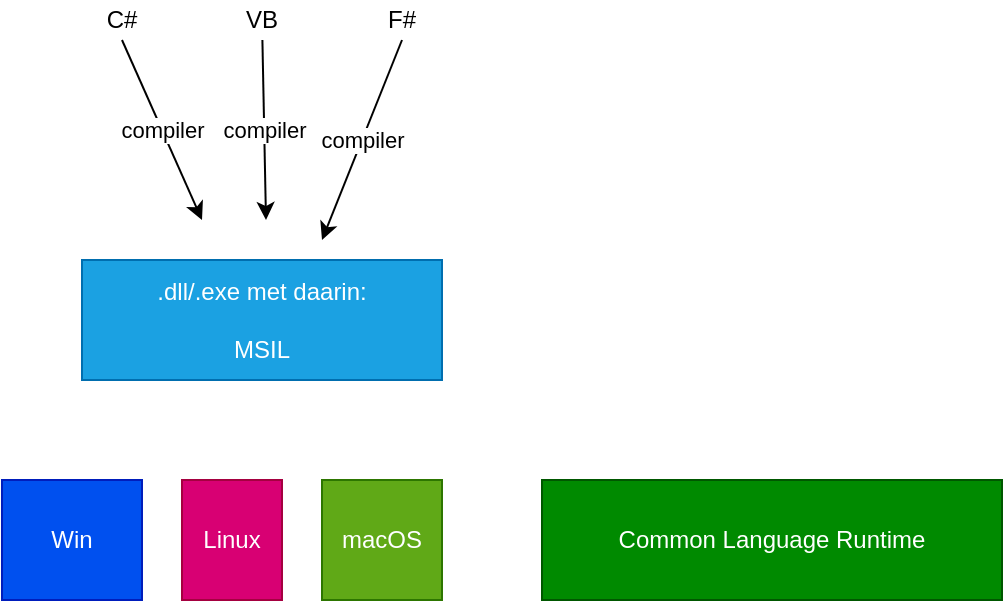 <mxfile>
    <diagram id="kd23nPT-_r8xEt_PE_R2" name="Architectuur">
        <mxGraphModel dx="728" dy="639" grid="1" gridSize="10" guides="1" tooltips="1" connect="1" arrows="1" fold="1" page="1" pageScale="1" pageWidth="850" pageHeight="1100" math="0" shadow="0">
            <root>
                <mxCell id="0"/>
                <mxCell id="1" parent="0"/>
                <mxCell id="2" value="C#" style="text;html=1;strokeColor=none;fillColor=none;align=center;verticalAlign=middle;whiteSpace=wrap;rounded=0;" parent="1" vertex="1">
                    <mxGeometry x="110" y="90" width="40" height="20" as="geometry"/>
                </mxCell>
                <mxCell id="3" value="compiler" style="endArrow=classic;html=1;exitX=0.5;exitY=1;exitDx=0;exitDy=0;" parent="1" source="2" edge="1">
                    <mxGeometry width="50" height="50" relative="1" as="geometry">
                        <mxPoint x="510" y="350" as="sourcePoint"/>
                        <mxPoint x="170" y="200" as="targetPoint"/>
                    </mxGeometry>
                </mxCell>
                <mxCell id="4" value=".dll/.exe met daarin:&lt;br&gt;&lt;br&gt;MSIL" style="text;html=1;strokeColor=#006EAF;fillColor=#1ba1e2;align=center;verticalAlign=middle;whiteSpace=wrap;rounded=0;fontColor=#ffffff;" parent="1" vertex="1">
                    <mxGeometry x="110" y="220" width="180" height="60" as="geometry"/>
                </mxCell>
                <mxCell id="5" value="VB" style="text;html=1;strokeColor=none;fillColor=none;align=center;verticalAlign=middle;whiteSpace=wrap;rounded=0;" parent="1" vertex="1">
                    <mxGeometry x="180" y="90" width="40" height="20" as="geometry"/>
                </mxCell>
                <mxCell id="6" value="F#" style="text;html=1;strokeColor=none;fillColor=none;align=center;verticalAlign=middle;whiteSpace=wrap;rounded=0;" parent="1" vertex="1">
                    <mxGeometry x="250" y="90" width="40" height="20" as="geometry"/>
                </mxCell>
                <mxCell id="7" value="compiler" style="endArrow=classic;html=1;" parent="1" source="5" edge="1">
                    <mxGeometry width="50" height="50" relative="1" as="geometry">
                        <mxPoint x="180" y="110" as="sourcePoint"/>
                        <mxPoint x="202" y="200" as="targetPoint"/>
                    </mxGeometry>
                </mxCell>
                <mxCell id="8" value="compiler" style="endArrow=classic;html=1;exitX=0.5;exitY=1;exitDx=0;exitDy=0;" parent="1" source="6" edge="1">
                    <mxGeometry width="50" height="50" relative="1" as="geometry">
                        <mxPoint x="150" y="130" as="sourcePoint"/>
                        <mxPoint x="230" y="210" as="targetPoint"/>
                    </mxGeometry>
                </mxCell>
                <mxCell id="9" value="Common Language Runtime" style="rounded=0;whiteSpace=wrap;html=1;fillColor=#008a00;strokeColor=#005700;fontColor=#ffffff;" parent="1" vertex="1">
                    <mxGeometry x="340" y="330" width="230" height="60" as="geometry"/>
                </mxCell>
                <mxCell id="10" value="Win" style="rounded=0;whiteSpace=wrap;html=1;fillColor=#0050ef;strokeColor=#001DBC;fontColor=#ffffff;" parent="1" vertex="1">
                    <mxGeometry x="70" y="330" width="70" height="60" as="geometry"/>
                </mxCell>
                <mxCell id="11" value="Linux" style="rounded=0;whiteSpace=wrap;html=1;fillColor=#d80073;strokeColor=#A50040;fontColor=#ffffff;" parent="1" vertex="1">
                    <mxGeometry x="160" y="330" width="50" height="60" as="geometry"/>
                </mxCell>
                <mxCell id="12" value="macOS" style="rounded=0;whiteSpace=wrap;html=1;fillColor=#60a917;strokeColor=#2D7600;fontColor=#ffffff;" parent="1" vertex="1">
                    <mxGeometry x="230" y="330" width="60" height="60" as="geometry"/>
                </mxCell>
            </root>
        </mxGraphModel>
    </diagram>
    <diagram id="DkP10PjORxEK80cQDykl" name="Lijstjes">
        <mxGraphModel dx="728" dy="639" grid="1" gridSize="10" guides="1" tooltips="1" connect="1" arrows="1" fold="1" page="1" pageScale="1" pageWidth="850" pageHeight="1100" math="0" shadow="0">
            <root>
                <mxCell id="Gm9lHabqxxbkhm1hQbfV-0"/>
                <mxCell id="Gm9lHabqxxbkhm1hQbfV-1" parent="Gm9lHabqxxbkhm1hQbfV-0"/>
                <mxCell id="Gm9lHabqxxbkhm1hQbfV-85" value="" style="ellipse;shape=cloud;whiteSpace=wrap;html=1;" parent="Gm9lHabqxxbkhm1hQbfV-1" vertex="1">
                    <mxGeometry x="450" y="280" width="350" height="250" as="geometry"/>
                </mxCell>
                <mxCell id="Gm9lHabqxxbkhm1hQbfV-2" value="" style="rounded=0;whiteSpace=wrap;html=1;fillColor=#008a00;strokeColor=#005700;fontColor=#ffffff;" parent="Gm9lHabqxxbkhm1hQbfV-1" vertex="1">
                    <mxGeometry x="70" y="120" width="170" height="60" as="geometry"/>
                </mxCell>
                <mxCell id="Gm9lHabqxxbkhm1hQbfV-3" value="4" style="rounded=0;whiteSpace=wrap;html=1;" parent="Gm9lHabqxxbkhm1hQbfV-1" vertex="1">
                    <mxGeometry x="80" y="125" width="30" height="50" as="geometry"/>
                </mxCell>
                <mxCell id="Gm9lHabqxxbkhm1hQbfV-4" value="78" style="rounded=0;whiteSpace=wrap;html=1;" parent="Gm9lHabqxxbkhm1hQbfV-1" vertex="1">
                    <mxGeometry x="120" y="125" width="30" height="50" as="geometry"/>
                </mxCell>
                <mxCell id="Gm9lHabqxxbkhm1hQbfV-5" value="344" style="rounded=0;whiteSpace=wrap;html=1;" parent="Gm9lHabqxxbkhm1hQbfV-1" vertex="1">
                    <mxGeometry x="160" y="125" width="30" height="50" as="geometry"/>
                </mxCell>
                <mxCell id="Gm9lHabqxxbkhm1hQbfV-6" value="-98" style="rounded=0;whiteSpace=wrap;html=1;" parent="Gm9lHabqxxbkhm1hQbfV-1" vertex="1">
                    <mxGeometry x="200" y="125" width="30" height="50" as="geometry"/>
                </mxCell>
                <mxCell id="Gm9lHabqxxbkhm1hQbfV-8" value="Stack" style="text;html=1;strokeColor=none;fillColor=none;align=center;verticalAlign=middle;whiteSpace=wrap;rounded=0;" parent="Gm9lHabqxxbkhm1hQbfV-1" vertex="1">
                    <mxGeometry x="100" y="240" width="40" height="20" as="geometry"/>
                </mxCell>
                <mxCell id="Gm9lHabqxxbkhm1hQbfV-9" value="Heap" style="text;html=1;strokeColor=none;fillColor=none;align=center;verticalAlign=middle;whiteSpace=wrap;rounded=0;" parent="Gm9lHabqxxbkhm1hQbfV-1" vertex="1">
                    <mxGeometry x="470" y="260" width="40" height="20" as="geometry"/>
                </mxCell>
                <mxCell id="Gm9lHabqxxbkhm1hQbfV-55" value="" style="shape=table;html=1;whiteSpace=wrap;startSize=0;container=1;collapsible=0;childLayout=tableLayout;" parent="Gm9lHabqxxbkhm1hQbfV-1" vertex="1">
                    <mxGeometry x="100" y="270" width="180" height="300" as="geometry"/>
                </mxCell>
                <mxCell id="Gm9lHabqxxbkhm1hQbfV-56" value="" style="shape=partialRectangle;html=1;whiteSpace=wrap;collapsible=0;dropTarget=0;pointerEvents=0;fillColor=none;top=0;left=0;bottom=0;right=0;points=[[0,0.5],[1,0.5]];portConstraint=eastwest;" parent="Gm9lHabqxxbkhm1hQbfV-55" vertex="1">
                    <mxGeometry width="180" height="20" as="geometry"/>
                </mxCell>
                <mxCell id="Gm9lHabqxxbkhm1hQbfV-57" value="$99bf" style="shape=partialRectangle;html=1;whiteSpace=wrap;connectable=0;fillColor=none;top=0;left=0;bottom=0;right=0;overflow=hidden;" parent="Gm9lHabqxxbkhm1hQbfV-56" vertex="1">
                    <mxGeometry width="90" height="20" as="geometry"/>
                </mxCell>
                <mxCell id="Gm9lHabqxxbkhm1hQbfV-58" value="14" style="shape=partialRectangle;html=1;whiteSpace=wrap;connectable=0;fillColor=none;top=0;left=0;bottom=0;right=0;overflow=hidden;" parent="Gm9lHabqxxbkhm1hQbfV-56" vertex="1">
                    <mxGeometry x="90" width="70" height="20" as="geometry"/>
                </mxCell>
                <mxCell id="Gm9lHabqxxbkhm1hQbfV-59" value="" style="shape=partialRectangle;html=1;whiteSpace=wrap;connectable=0;fillColor=none;top=0;left=0;bottom=0;right=0;overflow=hidden;" parent="Gm9lHabqxxbkhm1hQbfV-56" vertex="1">
                    <mxGeometry x="160" width="20" height="20" as="geometry"/>
                </mxCell>
                <mxCell id="Gm9lHabqxxbkhm1hQbfV-60" value="" style="shape=partialRectangle;html=1;whiteSpace=wrap;collapsible=0;dropTarget=0;pointerEvents=0;fillColor=none;top=0;left=0;bottom=0;right=0;points=[[0,0.5],[1,0.5]];portConstraint=eastwest;" parent="Gm9lHabqxxbkhm1hQbfV-55" vertex="1">
                    <mxGeometry y="20" width="180" height="40" as="geometry"/>
                </mxCell>
                <mxCell id="Gm9lHabqxxbkhm1hQbfV-61" value="getal1" style="shape=partialRectangle;html=1;whiteSpace=wrap;connectable=0;fillColor=none;top=0;left=0;bottom=0;right=0;overflow=hidden;" parent="Gm9lHabqxxbkhm1hQbfV-60" vertex="1">
                    <mxGeometry width="90" height="40" as="geometry"/>
                </mxCell>
                <mxCell id="Gm9lHabqxxbkhm1hQbfV-62" value="4" style="shape=partialRectangle;html=1;whiteSpace=wrap;connectable=0;fillColor=none;top=0;left=0;bottom=0;right=0;overflow=hidden;" parent="Gm9lHabqxxbkhm1hQbfV-60" vertex="1">
                    <mxGeometry x="90" width="70" height="40" as="geometry"/>
                </mxCell>
                <mxCell id="Gm9lHabqxxbkhm1hQbfV-63" value="" style="shape=partialRectangle;html=1;whiteSpace=wrap;connectable=0;fillColor=none;top=0;left=0;bottom=0;right=0;overflow=hidden;" parent="Gm9lHabqxxbkhm1hQbfV-60" vertex="1">
                    <mxGeometry x="160" width="20" height="40" as="geometry"/>
                </mxCell>
                <mxCell id="Gm9lHabqxxbkhm1hQbfV-64" value="" style="shape=partialRectangle;html=1;whiteSpace=wrap;collapsible=0;dropTarget=0;pointerEvents=0;fillColor=none;top=0;left=0;bottom=0;right=0;points=[[0,0.5],[1,0.5]];portConstraint=eastwest;" parent="Gm9lHabqxxbkhm1hQbfV-55" vertex="1">
                    <mxGeometry y="60" width="180" height="40" as="geometry"/>
                </mxCell>
                <mxCell id="Gm9lHabqxxbkhm1hQbfV-65" value="waarofnietwaar" style="shape=partialRectangle;html=1;whiteSpace=wrap;connectable=0;fillColor=none;top=0;left=0;bottom=0;right=0;overflow=hidden;" parent="Gm9lHabqxxbkhm1hQbfV-64" vertex="1">
                    <mxGeometry width="90" height="40" as="geometry"/>
                </mxCell>
                <mxCell id="Gm9lHabqxxbkhm1hQbfV-66" value="true" style="shape=partialRectangle;html=1;whiteSpace=wrap;connectable=0;fillColor=none;top=0;left=0;bottom=0;right=0;overflow=hidden;" parent="Gm9lHabqxxbkhm1hQbfV-64" vertex="1">
                    <mxGeometry x="90" width="70" height="40" as="geometry"/>
                </mxCell>
                <mxCell id="Gm9lHabqxxbkhm1hQbfV-67" value="" style="shape=partialRectangle;html=1;whiteSpace=wrap;connectable=0;fillColor=none;top=0;left=0;bottom=0;right=0;overflow=hidden;" parent="Gm9lHabqxxbkhm1hQbfV-64" vertex="1">
                    <mxGeometry x="160" width="20" height="40" as="geometry"/>
                </mxCell>
                <mxCell id="Gm9lHabqxxbkhm1hQbfV-68" value="" style="shape=partialRectangle;html=1;whiteSpace=wrap;collapsible=0;dropTarget=0;pointerEvents=0;fillColor=none;top=0;left=0;bottom=0;right=0;points=[[0,0.5],[1,0.5]];portConstraint=eastwest;" parent="Gm9lHabqxxbkhm1hQbfV-55" vertex="1">
                    <mxGeometry y="100" width="180" height="40" as="geometry"/>
                </mxCell>
                <mxCell id="Gm9lHabqxxbkhm1hQbfV-69" value="tekst" style="shape=partialRectangle;html=1;whiteSpace=wrap;connectable=0;fillColor=none;top=0;left=0;bottom=0;right=0;overflow=hidden;" parent="Gm9lHabqxxbkhm1hQbfV-68" vertex="1">
                    <mxGeometry width="90" height="40" as="geometry"/>
                </mxCell>
                <mxCell id="Gm9lHabqxxbkhm1hQbfV-70" value="$ba7c" style="shape=partialRectangle;html=1;whiteSpace=wrap;connectable=0;fillColor=none;top=0;left=0;bottom=0;right=0;overflow=hidden;" parent="Gm9lHabqxxbkhm1hQbfV-68" vertex="1">
                    <mxGeometry x="90" width="70" height="40" as="geometry"/>
                </mxCell>
                <mxCell id="Gm9lHabqxxbkhm1hQbfV-71" value="" style="shape=partialRectangle;html=1;whiteSpace=wrap;connectable=0;fillColor=none;top=0;left=0;bottom=0;right=0;overflow=hidden;" parent="Gm9lHabqxxbkhm1hQbfV-68" vertex="1">
                    <mxGeometry x="160" width="20" height="40" as="geometry"/>
                </mxCell>
                <mxCell id="Gm9lHabqxxbkhm1hQbfV-72" value="" style="shape=partialRectangle;html=1;whiteSpace=wrap;collapsible=0;dropTarget=0;pointerEvents=0;fillColor=none;top=0;left=0;bottom=0;right=0;points=[[0,0.5],[1,0.5]];portConstraint=eastwest;" parent="Gm9lHabqxxbkhm1hQbfV-55" vertex="1">
                    <mxGeometry y="140" width="180" height="40" as="geometry"/>
                </mxCell>
                <mxCell id="Gm9lHabqxxbkhm1hQbfV-73" value="getallen" style="shape=partialRectangle;html=1;whiteSpace=wrap;connectable=0;fillColor=none;top=0;left=0;bottom=0;right=0;overflow=hidden;" parent="Gm9lHabqxxbkhm1hQbfV-72" vertex="1">
                    <mxGeometry width="90" height="40" as="geometry"/>
                </mxCell>
                <mxCell id="Gm9lHabqxxbkhm1hQbfV-74" value="$ab12" style="shape=partialRectangle;html=1;whiteSpace=wrap;connectable=0;fillColor=none;top=0;left=0;bottom=0;right=0;overflow=hidden;" parent="Gm9lHabqxxbkhm1hQbfV-72" vertex="1">
                    <mxGeometry x="90" width="70" height="40" as="geometry"/>
                </mxCell>
                <mxCell id="Gm9lHabqxxbkhm1hQbfV-75" value="" style="shape=partialRectangle;html=1;whiteSpace=wrap;connectable=0;fillColor=none;top=0;left=0;bottom=0;right=0;overflow=hidden;" parent="Gm9lHabqxxbkhm1hQbfV-72" vertex="1">
                    <mxGeometry x="160" width="20" height="40" as="geometry"/>
                </mxCell>
                <mxCell id="Gm9lHabqxxbkhm1hQbfV-76" value="" style="shape=partialRectangle;html=1;whiteSpace=wrap;collapsible=0;dropTarget=0;pointerEvents=0;fillColor=none;top=0;left=0;bottom=0;right=0;points=[[0,0.5],[1,0.5]];portConstraint=eastwest;" parent="Gm9lHabqxxbkhm1hQbfV-55" vertex="1">
                    <mxGeometry y="180" width="180" height="40" as="geometry"/>
                </mxCell>
                <mxCell id="Gm9lHabqxxbkhm1hQbfV-77" value="tekstje" style="shape=partialRectangle;html=1;whiteSpace=wrap;connectable=0;fillColor=none;top=0;left=0;bottom=0;right=0;overflow=hidden;" parent="Gm9lHabqxxbkhm1hQbfV-76" vertex="1">
                    <mxGeometry width="90" height="40" as="geometry"/>
                </mxCell>
                <mxCell id="Gm9lHabqxxbkhm1hQbfV-78" value="null" style="shape=partialRectangle;html=1;whiteSpace=wrap;connectable=0;fillColor=none;top=0;left=0;bottom=0;right=0;overflow=hidden;" parent="Gm9lHabqxxbkhm1hQbfV-76" vertex="1">
                    <mxGeometry x="90" width="70" height="40" as="geometry"/>
                </mxCell>
                <mxCell id="Gm9lHabqxxbkhm1hQbfV-79" value="" style="shape=partialRectangle;html=1;whiteSpace=wrap;connectable=0;fillColor=none;top=0;left=0;bottom=0;right=0;overflow=hidden;" parent="Gm9lHabqxxbkhm1hQbfV-76" vertex="1">
                    <mxGeometry x="160" width="20" height="40" as="geometry"/>
                </mxCell>
                <mxCell id="Gm9lHabqxxbkhm1hQbfV-80" value="" style="shape=partialRectangle;html=1;whiteSpace=wrap;collapsible=0;dropTarget=0;pointerEvents=0;fillColor=none;top=0;left=0;bottom=0;right=0;points=[[0,0.5],[1,0.5]];portConstraint=eastwest;" parent="Gm9lHabqxxbkhm1hQbfV-55" vertex="1">
                    <mxGeometry y="220" width="180" height="40" as="geometry"/>
                </mxCell>
                <mxCell id="Gm9lHabqxxbkhm1hQbfV-81" value="x" style="shape=partialRectangle;html=1;whiteSpace=wrap;connectable=0;fillColor=none;top=0;left=0;bottom=0;right=0;overflow=hidden;direction=south;" parent="Gm9lHabqxxbkhm1hQbfV-80" vertex="1">
                    <mxGeometry width="90" height="40" as="geometry"/>
                </mxCell>
                <mxCell id="Gm9lHabqxxbkhm1hQbfV-82" value="$ab87" style="shape=partialRectangle;html=1;whiteSpace=wrap;connectable=0;fillColor=none;top=0;left=0;bottom=0;right=0;overflow=hidden;" parent="Gm9lHabqxxbkhm1hQbfV-80" vertex="1">
                    <mxGeometry x="90" width="70" height="40" as="geometry"/>
                </mxCell>
                <mxCell id="Gm9lHabqxxbkhm1hQbfV-83" value="" style="shape=partialRectangle;html=1;whiteSpace=wrap;connectable=0;fillColor=none;top=0;left=0;bottom=0;right=0;overflow=hidden;" parent="Gm9lHabqxxbkhm1hQbfV-80" vertex="1">
                    <mxGeometry x="160" width="20" height="40" as="geometry"/>
                </mxCell>
                <mxCell id="oX3J0yiVbM7n-huZXrt0-0" value="" style="shape=partialRectangle;html=1;whiteSpace=wrap;collapsible=0;dropTarget=0;pointerEvents=0;fillColor=none;top=0;left=0;bottom=0;right=0;points=[[0,0.5],[1,0.5]];portConstraint=eastwest;" parent="Gm9lHabqxxbkhm1hQbfV-55" vertex="1">
                    <mxGeometry y="260" width="180" height="40" as="geometry"/>
                </mxCell>
                <mxCell id="oX3J0yiVbM7n-huZXrt0-1" value="jp" style="shape=partialRectangle;html=1;whiteSpace=wrap;connectable=0;fillColor=none;top=0;left=0;bottom=0;right=0;overflow=hidden;direction=south;" parent="oX3J0yiVbM7n-huZXrt0-0" vertex="1">
                    <mxGeometry width="90" height="40" as="geometry"/>
                </mxCell>
                <mxCell id="oX3J0yiVbM7n-huZXrt0-2" value="$8283" style="shape=partialRectangle;html=1;whiteSpace=wrap;connectable=0;fillColor=none;top=0;left=0;bottom=0;right=0;overflow=hidden;" parent="oX3J0yiVbM7n-huZXrt0-0" vertex="1">
                    <mxGeometry x="90" width="70" height="40" as="geometry"/>
                </mxCell>
                <mxCell id="oX3J0yiVbM7n-huZXrt0-3" value="" style="shape=partialRectangle;html=1;whiteSpace=wrap;connectable=0;fillColor=none;top=0;left=0;bottom=0;right=0;overflow=hidden;" parent="oX3J0yiVbM7n-huZXrt0-0" vertex="1">
                    <mxGeometry x="160" width="20" height="40" as="geometry"/>
                </mxCell>
                <mxCell id="Gm9lHabqxxbkhm1hQbfV-84" value="" style="endArrow=classic;html=1;exitX=1;exitY=0.5;exitDx=0;exitDy=0;" parent="Gm9lHabqxxbkhm1hQbfV-1" source="Gm9lHabqxxbkhm1hQbfV-68" target="Gm9lHabqxxbkhm1hQbfV-86" edge="1">
                    <mxGeometry width="50" height="50" relative="1" as="geometry">
                        <mxPoint x="400" y="350" as="sourcePoint"/>
                        <mxPoint x="470" y="320" as="targetPoint"/>
                    </mxGeometry>
                </mxCell>
                <mxCell id="Gm9lHabqxxbkhm1hQbfV-86" value="&quot;hallo&quot;" style="text;html=1;strokeColor=none;fillColor=none;align=center;verticalAlign=middle;whiteSpace=wrap;rounded=0;" parent="Gm9lHabqxxbkhm1hQbfV-1" vertex="1">
                    <mxGeometry x="580" y="400" width="40" height="20" as="geometry"/>
                </mxCell>
                <mxCell id="Gm9lHabqxxbkhm1hQbfV-93" value="" style="group" parent="Gm9lHabqxxbkhm1hQbfV-1" vertex="1" connectable="0">
                    <mxGeometry x="630" y="440" width="90" height="30" as="geometry"/>
                </mxCell>
                <mxCell id="Gm9lHabqxxbkhm1hQbfV-88" value="" style="rounded=0;whiteSpace=wrap;html=1;fillColor=#008a00;strokeColor=#005700;fontColor=#ffffff;" parent="Gm9lHabqxxbkhm1hQbfV-93" vertex="1">
                    <mxGeometry width="90" height="30" as="geometry"/>
                </mxCell>
                <mxCell id="Gm9lHabqxxbkhm1hQbfV-89" value="4" style="rounded=0;whiteSpace=wrap;html=1;" parent="Gm9lHabqxxbkhm1hQbfV-93" vertex="1">
                    <mxGeometry x="5.294" y="2.5" width="15.882" height="25.0" as="geometry"/>
                </mxCell>
                <mxCell id="Gm9lHabqxxbkhm1hQbfV-90" value="78" style="rounded=0;whiteSpace=wrap;html=1;" parent="Gm9lHabqxxbkhm1hQbfV-93" vertex="1">
                    <mxGeometry x="26.471" y="2.5" width="15.882" height="25.0" as="geometry"/>
                </mxCell>
                <mxCell id="Gm9lHabqxxbkhm1hQbfV-91" value="344" style="rounded=0;whiteSpace=wrap;html=1;" parent="Gm9lHabqxxbkhm1hQbfV-93" vertex="1">
                    <mxGeometry x="47.647" y="2.5" width="15.882" height="25.0" as="geometry"/>
                </mxCell>
                <mxCell id="Gm9lHabqxxbkhm1hQbfV-92" value="-98" style="rounded=0;whiteSpace=wrap;html=1;" parent="Gm9lHabqxxbkhm1hQbfV-93" vertex="1">
                    <mxGeometry x="68.824" y="2.5" width="15.882" height="25.0" as="geometry"/>
                </mxCell>
                <mxCell id="Gm9lHabqxxbkhm1hQbfV-104" value="" style="group" parent="Gm9lHabqxxbkhm1hQbfV-1" vertex="1" connectable="0">
                    <mxGeometry x="550" y="340" width="120" height="30" as="geometry"/>
                </mxCell>
                <mxCell id="Gm9lHabqxxbkhm1hQbfV-97" value="" style="group" parent="Gm9lHabqxxbkhm1hQbfV-104" vertex="1" connectable="0">
                    <mxGeometry width="120" height="30" as="geometry"/>
                </mxCell>
                <mxCell id="Gm9lHabqxxbkhm1hQbfV-98" value="" style="rounded=0;whiteSpace=wrap;html=1;fillColor=#008a00;strokeColor=#005700;fontColor=#ffffff;" parent="Gm9lHabqxxbkhm1hQbfV-97" vertex="1">
                    <mxGeometry width="120" height="30" as="geometry"/>
                </mxCell>
                <mxCell id="Gm9lHabqxxbkhm1hQbfV-99" value="" style="rounded=0;whiteSpace=wrap;html=1;" parent="Gm9lHabqxxbkhm1hQbfV-97" vertex="1">
                    <mxGeometry x="5.294" y="2.5" width="15.882" height="25.0" as="geometry"/>
                </mxCell>
                <mxCell id="Gm9lHabqxxbkhm1hQbfV-100" value="" style="rounded=0;whiteSpace=wrap;html=1;" parent="Gm9lHabqxxbkhm1hQbfV-97" vertex="1">
                    <mxGeometry x="26.471" y="2.5" width="15.882" height="25.0" as="geometry"/>
                </mxCell>
                <mxCell id="Gm9lHabqxxbkhm1hQbfV-101" value="" style="rounded=0;whiteSpace=wrap;html=1;" parent="Gm9lHabqxxbkhm1hQbfV-97" vertex="1">
                    <mxGeometry x="47.647" y="2.5" width="15.882" height="25.0" as="geometry"/>
                </mxCell>
                <mxCell id="Gm9lHabqxxbkhm1hQbfV-102" value="" style="rounded=0;whiteSpace=wrap;html=1;" parent="Gm9lHabqxxbkhm1hQbfV-97" vertex="1">
                    <mxGeometry x="68.824" y="2.5" width="15.882" height="25.0" as="geometry"/>
                </mxCell>
                <mxCell id="Gm9lHabqxxbkhm1hQbfV-103" value="" style="rounded=0;whiteSpace=wrap;html=1;" parent="Gm9lHabqxxbkhm1hQbfV-104" vertex="1">
                    <mxGeometry x="90.004" y="2.5" width="15.882" height="25.0" as="geometry"/>
                </mxCell>
                <mxCell id="Gm9lHabqxxbkhm1hQbfV-94" value="" style="endArrow=classic;html=1;exitX=1;exitY=0.5;exitDx=0;exitDy=0;" parent="Gm9lHabqxxbkhm1hQbfV-1" edge="1">
                    <mxGeometry width="50" height="50" relative="1" as="geometry">
                        <mxPoint x="280" y="430" as="sourcePoint"/>
                        <mxPoint x="560" y="360" as="targetPoint"/>
                    </mxGeometry>
                </mxCell>
                <mxCell id="qTE6sFa6MqLnI2KOp0fo-0" value="&quot;hoi&quot;" style="text;html=1;strokeColor=none;fillColor=none;align=center;verticalAlign=middle;whiteSpace=wrap;rounded=0;" parent="Gm9lHabqxxbkhm1hQbfV-1" vertex="1">
                    <mxGeometry x="530" y="440" width="40" height="20" as="geometry"/>
                </mxCell>
                <mxCell id="qTE6sFa6MqLnI2KOp0fo-1" value="" style="endArrow=classic;html=1;" parent="Gm9lHabqxxbkhm1hQbfV-1" source="Gm9lHabqxxbkhm1hQbfV-80" edge="1">
                    <mxGeometry width="50" height="50" relative="1" as="geometry">
                        <mxPoint x="510" y="440" as="sourcePoint"/>
                        <mxPoint x="560" y="450" as="targetPoint"/>
                    </mxGeometry>
                </mxCell>
                <mxCell id="qTE6sFa6MqLnI2KOp0fo-2" value="&quot;hoi&quot;" style="text;html=1;strokeColor=none;fillColor=none;align=center;verticalAlign=middle;whiteSpace=wrap;rounded=0;" parent="Gm9lHabqxxbkhm1hQbfV-1" vertex="1">
                    <mxGeometry x="690" y="390" width="40" height="20" as="geometry"/>
                </mxCell>
                <mxCell id="oX3J0yiVbM7n-huZXrt0-4" value="" style="endArrow=classic;html=1;exitX=1.004;exitY=0.675;exitDx=0;exitDy=0;exitPerimeter=0;" parent="Gm9lHabqxxbkhm1hQbfV-1" source="oX3J0yiVbM7n-huZXrt0-0" edge="1">
                    <mxGeometry width="50" height="50" relative="1" as="geometry">
                        <mxPoint x="510" y="440" as="sourcePoint"/>
                        <mxPoint x="620" y="510" as="targetPoint"/>
                    </mxGeometry>
                </mxCell>
                <mxCell id="oX3J0yiVbM7n-huZXrt0-5" value="Human" style="rounded=0;whiteSpace=wrap;html=1;fillColor=#0050ef;strokeColor=#001DBC;fontColor=#ffffff;" parent="Gm9lHabqxxbkhm1hQbfV-1" vertex="1">
                    <mxGeometry x="630" y="490" width="50" height="30" as="geometry"/>
                </mxCell>
                <mxCell id="oX3J0yiVbM7n-huZXrt0-7" value="Human" style="rounded=0;whiteSpace=wrap;html=1;fillColor=#0050ef;strokeColor=#001DBC;fontColor=#ffffff;" parent="Gm9lHabqxxbkhm1hQbfV-1" vertex="1">
                    <mxGeometry x="620" y="390" width="50" height="30" as="geometry"/>
                </mxCell>
                <mxCell id="oX3J0yiVbM7n-huZXrt0-8" value="Human" style="rounded=0;whiteSpace=wrap;html=1;fillColor=#0050ef;strokeColor=#001DBC;fontColor=#ffffff;" parent="Gm9lHabqxxbkhm1hQbfV-1" vertex="1">
                    <mxGeometry x="690" y="340" width="50" height="30" as="geometry"/>
                </mxCell>
                <mxCell id="oX3J0yiVbM7n-huZXrt0-9" value="aantalOgen&lt;br&gt;haarkleur" style="text;html=1;strokeColor=none;fillColor=none;align=center;verticalAlign=middle;whiteSpace=wrap;rounded=0;" parent="Gm9lHabqxxbkhm1hQbfV-1" vertex="1">
                    <mxGeometry x="625" y="510" width="105" height="20" as="geometry"/>
                </mxCell>
                <mxCell id="oX3J0yiVbM7n-huZXrt0-10" value="aantalOgen&lt;br&gt;haarkleur" style="text;html=1;strokeColor=none;fillColor=none;align=center;verticalAlign=middle;whiteSpace=wrap;rounded=0;" parent="Gm9lHabqxxbkhm1hQbfV-1" vertex="1">
                    <mxGeometry x="680" y="330" width="105" height="20" as="geometry"/>
                </mxCell>
                <mxCell id="oX3J0yiVbM7n-huZXrt0-11" value="aantalOgen&lt;br&gt;haarkleur" style="text;html=1;strokeColor=none;fillColor=none;align=center;verticalAlign=middle;whiteSpace=wrap;rounded=0;" parent="Gm9lHabqxxbkhm1hQbfV-1" vertex="1">
                    <mxGeometry x="610" y="390" width="105" height="20" as="geometry"/>
                </mxCell>
                <mxCell id="m8zKxXG5VwlG9TVngHU1-0" value="" style="rounded=0;whiteSpace=wrap;html=1;fillColor=#008a00;strokeColor=#005700;fontColor=#ffffff;" parent="Gm9lHabqxxbkhm1hQbfV-1" vertex="1">
                    <mxGeometry x="400" y="125" width="420" height="60" as="geometry"/>
                </mxCell>
                <mxCell id="m8zKxXG5VwlG9TVngHU1-1" value="BR" style="rounded=0;whiteSpace=wrap;html=1;" parent="Gm9lHabqxxbkhm1hQbfV-1" vertex="1">
                    <mxGeometry x="410" y="130" width="30" height="50" as="geometry"/>
                </mxCell>
                <mxCell id="m8zKxXG5VwlG9TVngHU1-2" value="BR" style="rounded=0;whiteSpace=wrap;html=1;" parent="Gm9lHabqxxbkhm1hQbfV-1" vertex="1">
                    <mxGeometry x="450" y="130" width="30" height="50" as="geometry"/>
                </mxCell>
                <mxCell id="m8zKxXG5VwlG9TVngHU1-3" value="BR" style="rounded=0;whiteSpace=wrap;html=1;" parent="Gm9lHabqxxbkhm1hQbfV-1" vertex="1">
                    <mxGeometry x="490" y="130" width="30" height="50" as="geometry"/>
                </mxCell>
                <mxCell id="m8zKxXG5VwlG9TVngHU1-4" value="" style="rounded=0;whiteSpace=wrap;html=1;" parent="Gm9lHabqxxbkhm1hQbfV-1" vertex="1">
                    <mxGeometry x="530" y="130" width="30" height="50" as="geometry"/>
                </mxCell>
                <mxCell id="m8zKxXG5VwlG9TVngHU1-5" value="&lt;br&gt;" style="rounded=0;whiteSpace=wrap;html=1;" parent="Gm9lHabqxxbkhm1hQbfV-1" vertex="1">
                    <mxGeometry x="570" y="130" width="30" height="50" as="geometry"/>
                </mxCell>
                <mxCell id="m8zKxXG5VwlG9TVngHU1-6" value="" style="rounded=0;whiteSpace=wrap;html=1;" parent="Gm9lHabqxxbkhm1hQbfV-1" vertex="1">
                    <mxGeometry x="610" y="130" width="30" height="50" as="geometry"/>
                </mxCell>
                <mxCell id="m8zKxXG5VwlG9TVngHU1-7" value="&lt;br&gt;" style="rounded=0;whiteSpace=wrap;html=1;" parent="Gm9lHabqxxbkhm1hQbfV-1" vertex="1">
                    <mxGeometry x="650" y="130" width="30" height="50" as="geometry"/>
                </mxCell>
                <mxCell id="m8zKxXG5VwlG9TVngHU1-8" value="" style="rounded=0;whiteSpace=wrap;html=1;" parent="Gm9lHabqxxbkhm1hQbfV-1" vertex="1">
                    <mxGeometry x="690" y="130" width="30" height="50" as="geometry"/>
                </mxCell>
                <mxCell id="m8zKxXG5VwlG9TVngHU1-9" value="&lt;br&gt;" style="rounded=0;whiteSpace=wrap;html=1;" parent="Gm9lHabqxxbkhm1hQbfV-1" vertex="1">
                    <mxGeometry x="730" y="130" width="30" height="50" as="geometry"/>
                </mxCell>
                <mxCell id="m8zKxXG5VwlG9TVngHU1-10" value="&lt;br&gt;" style="rounded=0;whiteSpace=wrap;html=1;" parent="Gm9lHabqxxbkhm1hQbfV-1" vertex="1">
                    <mxGeometry x="770" y="130" width="30" height="50" as="geometry"/>
                </mxCell>
            </root>
        </mxGraphModel>
    </diagram>
    <diagram id="Zp-tCH4wbEdcnMQUH9eL" name="Classes">
        <mxGraphModel dx="1054" dy="639" grid="1" gridSize="10" guides="1" tooltips="1" connect="1" arrows="1" fold="1" page="1" pageScale="1" pageWidth="850" pageHeight="1100" math="0" shadow="0">
            <root>
                <mxCell id="9BXBNRPGpsXDM1IkWGQN-0"/>
                <mxCell id="9BXBNRPGpsXDM1IkWGQN-1" parent="9BXBNRPGpsXDM1IkWGQN-0"/>
                <mxCell id="9BXBNRPGpsXDM1IkWGQN-2" value="&lt;ul&gt;&lt;li&gt;&lt;span&gt;Car&lt;/span&gt;&lt;br&gt;&lt;/li&gt;&lt;li&gt;Fiets&lt;/li&gt;&lt;li&gt;Person&lt;/li&gt;&lt;li&gt;Human&lt;/li&gt;&lt;li&gt;Muis&lt;/li&gt;&lt;li&gt;Product&lt;/li&gt;&lt;li&gt;Clock&lt;/li&gt;&lt;li&gt;Phone&lt;/li&gt;&lt;li&gt;Customer&lt;/li&gt;&lt;/ul&gt;" style="text;strokeColor=none;fillColor=none;html=1;whiteSpace=wrap;verticalAlign=middle;overflow=hidden;" vertex="1" parent="9BXBNRPGpsXDM1IkWGQN-1">
                    <mxGeometry x="55" y="170" width="250" height="220" as="geometry"/>
                </mxCell>
                <mxCell id="9BXBNRPGpsXDM1IkWGQN-3" value="&#10;&#10;&lt;span style=&quot;color: rgb(240, 240, 240); font-family: helvetica; font-size: 12px; font-style: normal; font-weight: 400; letter-spacing: normal; text-align: left; text-indent: 0px; text-transform: none; word-spacing: 0px; background-color: rgb(42, 42, 42); display: inline; float: none;&quot;&gt;Vertegenwoordigers van wat in de realiteit is&lt;/span&gt;&#10;&#10;" style="text;html=1;strokeColor=none;fillColor=none;align=center;verticalAlign=middle;whiteSpace=wrap;rounded=0;" vertex="1" parent="9BXBNRPGpsXDM1IkWGQN-1">
                    <mxGeometry x="55" y="160" width="280" height="20" as="geometry"/>
                </mxCell>
                <mxCell id="9BXBNRPGpsXDM1IkWGQN-4" value="&lt;ul&gt;&lt;li&gt;&lt;span&gt;HttpRequest&lt;/span&gt;&lt;/li&gt;&lt;li&gt;Logger&lt;/li&gt;&lt;li&gt;DbContext (database)&lt;/li&gt;&lt;li&gt;BankAccountInvalidException&lt;/li&gt;&lt;li&gt;&lt;br&gt;&lt;/li&gt;&lt;/ul&gt;" style="text;strokeColor=none;fillColor=none;html=1;whiteSpace=wrap;verticalAlign=middle;overflow=hidden;" vertex="1" parent="9BXBNRPGpsXDM1IkWGQN-1">
                    <mxGeometry x="230" y="270" width="250" height="180" as="geometry"/>
                </mxCell>
                <mxCell id="9BXBNRPGpsXDM1IkWGQN-5" value="Functionele dingen" style="text;html=1;strokeColor=none;fillColor=none;align=center;verticalAlign=middle;whiteSpace=wrap;rounded=0;" vertex="1" parent="9BXBNRPGpsXDM1IkWGQN-1">
                    <mxGeometry x="230" y="280" width="160" height="20" as="geometry"/>
                </mxCell>
                <mxCell id="9BXBNRPGpsXDM1IkWGQN-6" value="&lt;ul&gt;&lt;li&gt;Rijbewijs aanvraag&lt;/li&gt;&lt;li&gt;Verzekeringspolisafhandeling&lt;/li&gt;&lt;li&gt;AutoDieGebouwdWordt&lt;/li&gt;&lt;/ul&gt;" style="text;strokeColor=none;fillColor=none;html=1;whiteSpace=wrap;verticalAlign=middle;overflow=hidden;" vertex="1" parent="9BXBNRPGpsXDM1IkWGQN-1">
                    <mxGeometry x="380" y="80" width="250" height="180" as="geometry"/>
                </mxCell>
                <mxCell id="9BXBNRPGpsXDM1IkWGQN-7" value="Processen" style="text;html=1;strokeColor=none;fillColor=none;align=center;verticalAlign=middle;whiteSpace=wrap;rounded=0;" vertex="1" parent="9BXBNRPGpsXDM1IkWGQN-1">
                    <mxGeometry x="380" y="110" width="160" height="20" as="geometry"/>
                </mxCell>
                <mxCell id="9BXBNRPGpsXDM1IkWGQN-8" value="&lt;ul&gt;&lt;li&gt;Design Pattern: singletons, factory, observer/observable, mediator, flyweight, facade, strategy, builder, ...&lt;/li&gt;&lt;li&gt;API: CamelCasePropertyNamesContractResolver&lt;/li&gt;&lt;li&gt;PascalCasePropertNamesContractResovler&lt;/li&gt;&lt;li&gt;&lt;span style=&quot;white-space: pre&quot;&gt;&#9;&lt;/span&gt;&lt;br&gt;&lt;/li&gt;&lt;/ul&gt;" style="text;strokeColor=none;fillColor=none;html=1;whiteSpace=wrap;verticalAlign=middle;overflow=hidden;" vertex="1" parent="9BXBNRPGpsXDM1IkWGQN-1">
                    <mxGeometry x="490" y="270" width="250" height="180" as="geometry"/>
                </mxCell>
                <mxCell id="9BXBNRPGpsXDM1IkWGQN-9" value="Technische dingen" style="text;html=1;strokeColor=none;fillColor=none;align=center;verticalAlign=middle;whiteSpace=wrap;rounded=0;" vertex="1" parent="9BXBNRPGpsXDM1IkWGQN-1">
                    <mxGeometry x="490" y="290" width="160" height="20" as="geometry"/>
                </mxCell>
            </root>
        </mxGraphModel>
    </diagram>
    <diagram id="10ecgbLHiX6r1mS7a1II" name="Bank">
        <mxGraphModel dx="1054" dy="639" grid="1" gridSize="10" guides="1" tooltips="1" connect="1" arrows="1" fold="1" page="1" pageScale="1" pageWidth="850" pageHeight="1100" math="0" shadow="0">
            <root>
                <mxCell id="UnTGbFxb-jdIj2nPCHol-0"/>
                <mxCell id="UnTGbFxb-jdIj2nPCHol-1" parent="UnTGbFxb-jdIj2nPCHol-0"/>
                <mxCell id="UnTGbFxb-jdIj2nPCHol-3" value="&lt;p style=&quot;margin: 0px ; margin-top: 4px ; text-align: center&quot;&gt;&lt;b&gt;Bank&lt;/b&gt;&lt;/p&gt;&lt;hr size=&quot;1&quot;&gt;&lt;p style=&quot;margin: 0px ; margin-left: 4px&quot;&gt;+ accounts: Bankrekening[]&lt;/p&gt;&lt;hr size=&quot;1&quot;&gt;&lt;p style=&quot;margin: 0px ; margin-left: 4px&quot;&gt;+ totalAmountOfMoney(): long&lt;/p&gt;&lt;p style=&quot;margin: 0px ; margin-left: 4px&quot;&gt;+ transferMoney(from, to, amount): void&lt;/p&gt;&lt;p style=&quot;margin: 0px ; margin-left: 4px&quot;&gt;+ addInterest(): void&lt;/p&gt;" style="verticalAlign=top;align=left;overflow=fill;fontSize=12;fontFamily=Helvetica;html=1;" vertex="1" parent="UnTGbFxb-jdIj2nPCHol-1">
                    <mxGeometry x="40" y="270" width="240" height="110" as="geometry"/>
                </mxCell>
                <mxCell id="UnTGbFxb-jdIj2nPCHol-7" value="Bankrekening" style="swimlane;fontStyle=1;align=center;verticalAlign=top;childLayout=stackLayout;horizontal=1;startSize=26;horizontalStack=0;resizeParent=1;resizeParentMax=0;resizeLast=0;collapsible=1;marginBottom=0;" vertex="1" parent="UnTGbFxb-jdIj2nPCHol-1">
                    <mxGeometry x="330" y="240" width="210" height="190" as="geometry"/>
                </mxCell>
                <mxCell id="UnTGbFxb-jdIj2nPCHol-14" value="+ iban: string" style="text;strokeColor=none;fillColor=none;align=left;verticalAlign=top;spacingLeft=4;spacingRight=4;overflow=hidden;rotatable=0;points=[[0,0.5],[1,0.5]];portConstraint=eastwest;" vertex="1" parent="UnTGbFxb-jdIj2nPCHol-7">
                    <mxGeometry y="26" width="210" height="26" as="geometry"/>
                </mxCell>
                <mxCell id="UnTGbFxb-jdIj2nPCHol-8" value="+ saldo: long" style="text;strokeColor=none;fillColor=none;align=left;verticalAlign=top;spacingLeft=4;spacingRight=4;overflow=hidden;rotatable=0;points=[[0,0.5],[1,0.5]];portConstraint=eastwest;" vertex="1" parent="UnTGbFxb-jdIj2nPCHol-7">
                    <mxGeometry y="52" width="210" height="26" as="geometry"/>
                </mxCell>
                <mxCell id="UnTGbFxb-jdIj2nPCHol-13" value="+ rekeninghouder: string" style="text;strokeColor=none;fillColor=none;align=left;verticalAlign=top;spacingLeft=4;spacingRight=4;overflow=hidden;rotatable=0;points=[[0,0.5],[1,0.5]];portConstraint=eastwest;" vertex="1" parent="UnTGbFxb-jdIj2nPCHol-7">
                    <mxGeometry y="78" width="210" height="26" as="geometry"/>
                </mxCell>
                <mxCell id="UnTGbFxb-jdIj2nPCHol-9" value="" style="line;strokeWidth=1;fillColor=none;align=left;verticalAlign=middle;spacingTop=-1;spacingLeft=3;spacingRight=3;rotatable=0;labelPosition=right;points=[];portConstraint=eastwest;" vertex="1" parent="UnTGbFxb-jdIj2nPCHol-7">
                    <mxGeometry y="104" width="210" height="8" as="geometry"/>
                </mxCell>
                <mxCell id="UnTGbFxb-jdIj2nPCHol-10" value="+ deposit(amount: long): long" style="text;strokeColor=none;fillColor=none;align=left;verticalAlign=top;spacingLeft=4;spacingRight=4;overflow=hidden;rotatable=0;points=[[0,0.5],[1,0.5]];portConstraint=eastwest;" vertex="1" parent="UnTGbFxb-jdIj2nPCHol-7">
                    <mxGeometry y="112" width="210" height="26" as="geometry"/>
                </mxCell>
                <mxCell id="UnTGbFxb-jdIj2nPCHol-12" value="+ withdraw(amount: long): long" style="text;strokeColor=none;fillColor=none;align=left;verticalAlign=top;spacingLeft=4;spacingRight=4;overflow=hidden;rotatable=0;points=[[0,0.5],[1,0.5]];portConstraint=eastwest;" vertex="1" parent="UnTGbFxb-jdIj2nPCHol-7">
                    <mxGeometry y="138" width="210" height="26" as="geometry"/>
                </mxCell>
                <mxCell id="HxeoVLJ2sF87hvhrgqcX-0" value="+ addInterest(amount: long): void" style="text;strokeColor=none;fillColor=none;align=left;verticalAlign=top;spacingLeft=4;spacingRight=4;overflow=hidden;rotatable=0;points=[[0,0.5],[1,0.5]];portConstraint=eastwest;" vertex="1" parent="UnTGbFxb-jdIj2nPCHol-7">
                    <mxGeometry y="164" width="210" height="26" as="geometry"/>
                </mxCell>
                <mxCell id="UnTGbFxb-jdIj2nPCHol-23" value="" style="endArrow=open;endFill=1;endSize=12;html=1;" edge="1" parent="UnTGbFxb-jdIj2nPCHol-1" source="UnTGbFxb-jdIj2nPCHol-3" target="UnTGbFxb-jdIj2nPCHol-7">
                    <mxGeometry width="160" relative="1" as="geometry">
                        <mxPoint x="320" y="370" as="sourcePoint"/>
                        <mxPoint x="480" y="370" as="targetPoint"/>
                    </mxGeometry>
                </mxCell>
            </root>
        </mxGraphModel>
    </diagram>
    <diagram id="NIQPDhO00Tt_hoMoeLt7" name="Vis. mods">
        <mxGraphModel dx="728" dy="639" grid="1" gridSize="10" guides="1" tooltips="1" connect="1" arrows="1" fold="1" page="1" pageScale="1" pageWidth="850" pageHeight="1100" math="0" shadow="0">
            <root>
                <mxCell id="pGKjT8Sp_k3rxFPmZBCQ-0"/>
                <mxCell id="pGKjT8Sp_k3rxFPmZBCQ-1" parent="pGKjT8Sp_k3rxFPmZBCQ-0"/>
                <mxCell id="pGKjT8Sp_k3rxFPmZBCQ-2" value="" style="shape=table;html=1;whiteSpace=wrap;startSize=0;container=1;collapsible=0;childLayout=tableLayout;" vertex="1" parent="pGKjT8Sp_k3rxFPmZBCQ-1">
                    <mxGeometry x="50" y="220" width="690" height="200" as="geometry"/>
                </mxCell>
                <mxCell id="pGKjT8Sp_k3rxFPmZBCQ-3" value="" style="shape=partialRectangle;html=1;whiteSpace=wrap;collapsible=0;dropTarget=0;pointerEvents=0;fillColor=none;top=0;left=0;bottom=0;right=0;points=[[0,0.5],[1,0.5]];portConstraint=eastwest;" vertex="1" parent="pGKjT8Sp_k3rxFPmZBCQ-2">
                    <mxGeometry width="690" height="40" as="geometry"/>
                </mxCell>
                <mxCell id="pGKjT8Sp_k3rxFPmZBCQ-4" value="" style="shape=partialRectangle;html=1;whiteSpace=wrap;connectable=0;fillColor=none;top=0;left=0;bottom=0;right=0;overflow=hidden;" vertex="1" parent="pGKjT8Sp_k3rxFPmZBCQ-3">
                    <mxGeometry width="90" height="40" as="geometry"/>
                </mxCell>
                <mxCell id="pGKjT8Sp_k3rxFPmZBCQ-5" value="de class zelf" style="shape=partialRectangle;html=1;whiteSpace=wrap;connectable=0;fillColor=none;top=0;left=0;bottom=0;right=0;overflow=hidden;" vertex="1" parent="pGKjT8Sp_k3rxFPmZBCQ-3">
                    <mxGeometry x="90" width="90" height="40" as="geometry"/>
                </mxCell>
                <mxCell id="pGKjT8Sp_k3rxFPmZBCQ-6" value="subclasses" style="shape=partialRectangle;html=1;whiteSpace=wrap;connectable=0;fillColor=none;top=0;left=0;bottom=0;right=0;overflow=hidden;" vertex="1" parent="pGKjT8Sp_k3rxFPmZBCQ-3">
                    <mxGeometry x="180" width="170" height="40" as="geometry"/>
                </mxCell>
                <mxCell id="pGKjT8Sp_k3rxFPmZBCQ-64" value="andere classes binnen hetzelfde project" style="shape=partialRectangle;html=1;whiteSpace=wrap;connectable=0;fillColor=none;top=0;left=0;bottom=0;right=0;overflow=hidden;" vertex="1" parent="pGKjT8Sp_k3rxFPmZBCQ-3">
                    <mxGeometry x="350" width="170" height="40" as="geometry"/>
                </mxCell>
                <mxCell id="pGKjT8Sp_k3rxFPmZBCQ-69" value="iedereen (de hele wereld)" style="shape=partialRectangle;html=1;whiteSpace=wrap;connectable=0;fillColor=none;top=0;left=0;bottom=0;right=0;overflow=hidden;" vertex="1" parent="pGKjT8Sp_k3rxFPmZBCQ-3">
                    <mxGeometry x="520" width="170" height="40" as="geometry"/>
                </mxCell>
                <mxCell id="pGKjT8Sp_k3rxFPmZBCQ-7" value="" style="shape=partialRectangle;html=1;whiteSpace=wrap;collapsible=0;dropTarget=0;pointerEvents=0;fillColor=none;top=0;left=0;bottom=0;right=0;points=[[0,0.5],[1,0.5]];portConstraint=eastwest;" vertex="1" parent="pGKjT8Sp_k3rxFPmZBCQ-2">
                    <mxGeometry y="40" width="690" height="40" as="geometry"/>
                </mxCell>
                <mxCell id="pGKjT8Sp_k3rxFPmZBCQ-8" value="public" style="shape=partialRectangle;html=1;whiteSpace=wrap;connectable=0;fillColor=none;top=0;left=0;bottom=0;right=0;overflow=hidden;" vertex="1" parent="pGKjT8Sp_k3rxFPmZBCQ-7">
                    <mxGeometry width="90" height="40" as="geometry"/>
                </mxCell>
                <mxCell id="pGKjT8Sp_k3rxFPmZBCQ-9" value="x" style="shape=partialRectangle;html=1;whiteSpace=wrap;connectable=0;fillColor=none;top=0;left=0;bottom=0;right=0;overflow=hidden;" vertex="1" parent="pGKjT8Sp_k3rxFPmZBCQ-7">
                    <mxGeometry x="90" width="90" height="40" as="geometry"/>
                </mxCell>
                <mxCell id="pGKjT8Sp_k3rxFPmZBCQ-10" value="x" style="shape=partialRectangle;html=1;whiteSpace=wrap;connectable=0;fillColor=none;top=0;left=0;bottom=0;right=0;overflow=hidden;" vertex="1" parent="pGKjT8Sp_k3rxFPmZBCQ-7">
                    <mxGeometry x="180" width="170" height="40" as="geometry"/>
                </mxCell>
                <mxCell id="pGKjT8Sp_k3rxFPmZBCQ-65" value="x" style="shape=partialRectangle;html=1;whiteSpace=wrap;connectable=0;fillColor=none;top=0;left=0;bottom=0;right=0;overflow=hidden;" vertex="1" parent="pGKjT8Sp_k3rxFPmZBCQ-7">
                    <mxGeometry x="350" width="170" height="40" as="geometry"/>
                </mxCell>
                <mxCell id="pGKjT8Sp_k3rxFPmZBCQ-70" value="x" style="shape=partialRectangle;html=1;whiteSpace=wrap;connectable=0;fillColor=none;top=0;left=0;bottom=0;right=0;overflow=hidden;" vertex="1" parent="pGKjT8Sp_k3rxFPmZBCQ-7">
                    <mxGeometry x="520" width="170" height="40" as="geometry"/>
                </mxCell>
                <mxCell id="pGKjT8Sp_k3rxFPmZBCQ-11" value="" style="shape=partialRectangle;html=1;whiteSpace=wrap;collapsible=0;dropTarget=0;pointerEvents=0;fillColor=none;top=0;left=0;bottom=0;right=0;points=[[0,0.5],[1,0.5]];portConstraint=eastwest;" vertex="1" parent="pGKjT8Sp_k3rxFPmZBCQ-2">
                    <mxGeometry y="80" width="690" height="40" as="geometry"/>
                </mxCell>
                <mxCell id="pGKjT8Sp_k3rxFPmZBCQ-12" value="internal" style="shape=partialRectangle;html=1;whiteSpace=wrap;connectable=0;fillColor=none;top=0;left=0;bottom=0;right=0;overflow=hidden;" vertex="1" parent="pGKjT8Sp_k3rxFPmZBCQ-11">
                    <mxGeometry width="90" height="40" as="geometry"/>
                </mxCell>
                <mxCell id="pGKjT8Sp_k3rxFPmZBCQ-13" value="x" style="shape=partialRectangle;html=1;whiteSpace=wrap;connectable=0;fillColor=none;top=0;left=0;bottom=0;right=0;overflow=hidden;" vertex="1" parent="pGKjT8Sp_k3rxFPmZBCQ-11">
                    <mxGeometry x="90" width="90" height="40" as="geometry"/>
                </mxCell>
                <mxCell id="pGKjT8Sp_k3rxFPmZBCQ-14" value="x" style="shape=partialRectangle;html=1;whiteSpace=wrap;connectable=0;fillColor=none;top=0;left=0;bottom=0;right=0;overflow=hidden;" vertex="1" parent="pGKjT8Sp_k3rxFPmZBCQ-11">
                    <mxGeometry x="180" width="170" height="40" as="geometry"/>
                </mxCell>
                <mxCell id="pGKjT8Sp_k3rxFPmZBCQ-66" value="x" style="shape=partialRectangle;html=1;whiteSpace=wrap;connectable=0;fillColor=none;top=0;left=0;bottom=0;right=0;overflow=hidden;" vertex="1" parent="pGKjT8Sp_k3rxFPmZBCQ-11">
                    <mxGeometry x="350" width="170" height="40" as="geometry"/>
                </mxCell>
                <mxCell id="pGKjT8Sp_k3rxFPmZBCQ-71" style="shape=partialRectangle;html=1;whiteSpace=wrap;connectable=0;fillColor=none;top=0;left=0;bottom=0;right=0;overflow=hidden;" vertex="1" parent="pGKjT8Sp_k3rxFPmZBCQ-11">
                    <mxGeometry x="520" width="170" height="40" as="geometry"/>
                </mxCell>
                <mxCell id="pGKjT8Sp_k3rxFPmZBCQ-15" value="" style="shape=partialRectangle;html=1;whiteSpace=wrap;collapsible=0;dropTarget=0;pointerEvents=0;fillColor=none;top=0;left=0;bottom=0;right=0;points=[[0,0.5],[1,0.5]];portConstraint=eastwest;" vertex="1" parent="pGKjT8Sp_k3rxFPmZBCQ-2">
                    <mxGeometry y="120" width="690" height="40" as="geometry"/>
                </mxCell>
                <mxCell id="pGKjT8Sp_k3rxFPmZBCQ-16" value="protected" style="shape=partialRectangle;html=1;whiteSpace=wrap;connectable=0;fillColor=none;top=0;left=0;bottom=0;right=0;overflow=hidden;" vertex="1" parent="pGKjT8Sp_k3rxFPmZBCQ-15">
                    <mxGeometry width="90" height="40" as="geometry"/>
                </mxCell>
                <mxCell id="pGKjT8Sp_k3rxFPmZBCQ-17" value="x" style="shape=partialRectangle;html=1;whiteSpace=wrap;connectable=0;fillColor=none;top=0;left=0;bottom=0;right=0;overflow=hidden;" vertex="1" parent="pGKjT8Sp_k3rxFPmZBCQ-15">
                    <mxGeometry x="90" width="90" height="40" as="geometry"/>
                </mxCell>
                <mxCell id="pGKjT8Sp_k3rxFPmZBCQ-18" value="x" style="shape=partialRectangle;html=1;whiteSpace=wrap;connectable=0;fillColor=none;top=0;left=0;bottom=0;right=0;overflow=hidden;" vertex="1" parent="pGKjT8Sp_k3rxFPmZBCQ-15">
                    <mxGeometry x="180" width="170" height="40" as="geometry"/>
                </mxCell>
                <mxCell id="pGKjT8Sp_k3rxFPmZBCQ-67" value="" style="shape=partialRectangle;html=1;whiteSpace=wrap;connectable=0;fillColor=none;top=0;left=0;bottom=0;right=0;overflow=hidden;" vertex="1" parent="pGKjT8Sp_k3rxFPmZBCQ-15">
                    <mxGeometry x="350" width="170" height="40" as="geometry"/>
                </mxCell>
                <mxCell id="pGKjT8Sp_k3rxFPmZBCQ-72" style="shape=partialRectangle;html=1;whiteSpace=wrap;connectable=0;fillColor=none;top=0;left=0;bottom=0;right=0;overflow=hidden;" vertex="1" parent="pGKjT8Sp_k3rxFPmZBCQ-15">
                    <mxGeometry x="520" width="170" height="40" as="geometry"/>
                </mxCell>
                <mxCell id="pGKjT8Sp_k3rxFPmZBCQ-19" value="" style="shape=partialRectangle;html=1;whiteSpace=wrap;collapsible=0;dropTarget=0;pointerEvents=0;fillColor=none;top=0;left=0;bottom=0;right=0;points=[[0,0.5],[1,0.5]];portConstraint=eastwest;" vertex="1" parent="pGKjT8Sp_k3rxFPmZBCQ-2">
                    <mxGeometry y="160" width="690" height="40" as="geometry"/>
                </mxCell>
                <mxCell id="pGKjT8Sp_k3rxFPmZBCQ-20" value="private" style="shape=partialRectangle;html=1;whiteSpace=wrap;connectable=0;fillColor=none;top=0;left=0;bottom=0;right=0;overflow=hidden;" vertex="1" parent="pGKjT8Sp_k3rxFPmZBCQ-19">
                    <mxGeometry width="90" height="40" as="geometry"/>
                </mxCell>
                <mxCell id="pGKjT8Sp_k3rxFPmZBCQ-21" value="x" style="shape=partialRectangle;html=1;whiteSpace=wrap;connectable=0;fillColor=none;top=0;left=0;bottom=0;right=0;overflow=hidden;" vertex="1" parent="pGKjT8Sp_k3rxFPmZBCQ-19">
                    <mxGeometry x="90" width="90" height="40" as="geometry"/>
                </mxCell>
                <mxCell id="pGKjT8Sp_k3rxFPmZBCQ-22" value="" style="shape=partialRectangle;html=1;whiteSpace=wrap;connectable=0;fillColor=none;top=0;left=0;bottom=0;right=0;overflow=hidden;" vertex="1" parent="pGKjT8Sp_k3rxFPmZBCQ-19">
                    <mxGeometry x="180" width="170" height="40" as="geometry"/>
                </mxCell>
                <mxCell id="pGKjT8Sp_k3rxFPmZBCQ-68" style="shape=partialRectangle;html=1;whiteSpace=wrap;connectable=0;fillColor=none;top=0;left=0;bottom=0;right=0;overflow=hidden;" vertex="1" parent="pGKjT8Sp_k3rxFPmZBCQ-19">
                    <mxGeometry x="350" width="170" height="40" as="geometry"/>
                </mxCell>
                <mxCell id="pGKjT8Sp_k3rxFPmZBCQ-73" style="shape=partialRectangle;html=1;whiteSpace=wrap;connectable=0;fillColor=none;top=0;left=0;bottom=0;right=0;overflow=hidden;" vertex="1" parent="pGKjT8Sp_k3rxFPmZBCQ-19">
                    <mxGeometry x="520" width="170" height="40" as="geometry"/>
                </mxCell>
                <mxCell id="pGKjT8Sp_k3rxFPmZBCQ-74" value="&lt;div&gt;&lt;span&gt;private void Add() {&lt;/span&gt;&lt;/div&gt;&lt;br&gt;}" style="text;html=1;strokeColor=none;fillColor=none;align=left;verticalAlign=middle;whiteSpace=wrap;rounded=0;" vertex="1" parent="pGKjT8Sp_k3rxFPmZBCQ-1">
                    <mxGeometry x="120" y="50" width="360" height="60" as="geometry"/>
                </mxCell>
            </root>
        </mxGraphModel>
    </diagram>
    <diagram id="E0OV7v4vw7JNqD-qM_Yn" name="Phonelab">
        <mxGraphModel dx="1054" dy="639" grid="1" gridSize="10" guides="1" tooltips="1" connect="1" arrows="1" fold="1" page="1" pageScale="1" pageWidth="850" pageHeight="1100" math="0" shadow="0">
            <root>
                <mxCell id="hHxPJ_K6Oab6AXDQzGd9-0"/>
                <mxCell id="hHxPJ_K6Oab6AXDQzGd9-1" parent="hHxPJ_K6Oab6AXDQzGd9-0"/>
                <mxCell id="hHxPJ_K6Oab6AXDQzGd9-3" value="Phone" style="swimlane;fontStyle=1;align=center;verticalAlign=top;childLayout=stackLayout;horizontal=1;startSize=26;horizontalStack=0;resizeParent=1;resizeParentMax=0;resizeLast=0;collapsible=1;marginBottom=0;" parent="hHxPJ_K6Oab6AXDQzGd9-1" vertex="1">
                    <mxGeometry x="570" y="250" width="160" height="112" as="geometry"/>
                </mxCell>
                <mxCell id="hHxPJ_K6Oab6AXDQzGd9-4" value="+ merk: string" style="text;strokeColor=none;fillColor=none;align=left;verticalAlign=top;spacingLeft=4;spacingRight=4;overflow=hidden;rotatable=0;points=[[0,0.5],[1,0.5]];portConstraint=eastwest;" parent="hHxPJ_K6Oab6AXDQzGd9-3" vertex="1">
                    <mxGeometry y="26" width="160" height="26" as="geometry"/>
                </mxCell>
                <mxCell id="hHxPJ_K6Oab6AXDQzGd9-16" value="+ type: string" style="text;strokeColor=none;fillColor=none;align=left;verticalAlign=top;spacingLeft=4;spacingRight=4;overflow=hidden;rotatable=0;points=[[0,0.5],[1,0.5]];portConstraint=eastwest;" parent="hHxPJ_K6Oab6AXDQzGd9-3" vertex="1">
                    <mxGeometry y="52" width="160" height="26" as="geometry"/>
                </mxCell>
                <mxCell id="_Mvv_HAfOJCAeVFG-8LT-0" value="+ apps: List&lt;IApp&gt;" style="text;strokeColor=none;fillColor=none;align=left;verticalAlign=top;spacingLeft=4;spacingRight=4;overflow=hidden;rotatable=0;points=[[0,0.5],[1,0.5]];portConstraint=eastwest;" vertex="1" parent="hHxPJ_K6Oab6AXDQzGd9-3">
                    <mxGeometry y="78" width="160" height="26" as="geometry"/>
                </mxCell>
                <mxCell id="hHxPJ_K6Oab6AXDQzGd9-5" value="" style="line;strokeWidth=1;fillColor=none;align=left;verticalAlign=middle;spacingTop=-1;spacingLeft=3;spacingRight=3;rotatable=0;labelPosition=right;points=[];portConstraint=eastwest;" parent="hHxPJ_K6Oab6AXDQzGd9-3" vertex="1">
                    <mxGeometry y="104" width="160" height="8" as="geometry"/>
                </mxCell>
                <mxCell id="hHxPJ_K6Oab6AXDQzGd9-7" value="TechSupport" style="swimlane;fontStyle=1;align=center;verticalAlign=top;childLayout=stackLayout;horizontal=1;startSize=26;horizontalStack=0;resizeParent=1;resizeParentMax=0;resizeLast=0;collapsible=1;marginBottom=0;" parent="hHxPJ_K6Oab6AXDQzGd9-1" vertex="1">
                    <mxGeometry x="130" y="310" width="340" height="60" as="geometry"/>
                </mxCell>
                <mxCell id="hHxPJ_K6Oab6AXDQzGd9-9" value="" style="line;strokeWidth=1;fillColor=none;align=left;verticalAlign=middle;spacingTop=-1;spacingLeft=3;spacingRight=3;rotatable=0;labelPosition=right;points=[];portConstraint=eastwest;" parent="hHxPJ_K6Oab6AXDQzGd9-7" vertex="1">
                    <mxGeometry y="26" width="340" height="8" as="geometry"/>
                </mxCell>
                <mxCell id="hHxPJ_K6Oab6AXDQzGd9-10" value="+ CopyContacts(Phone oldPhone, Phone newPhone): void" style="text;strokeColor=none;fillColor=none;align=left;verticalAlign=top;spacingLeft=4;spacingRight=4;overflow=hidden;rotatable=0;points=[[0,0.5],[1,0.5]];portConstraint=eastwest;" parent="hHxPJ_K6Oab6AXDQzGd9-7" vertex="1">
                    <mxGeometry y="34" width="340" height="26" as="geometry"/>
                </mxCell>
                <mxCell id="hHxPJ_K6Oab6AXDQzGd9-11" value="Contact" style="swimlane;fontStyle=1;align=center;verticalAlign=top;childLayout=stackLayout;horizontal=1;startSize=26;horizontalStack=0;resizeParent=1;resizeParentMax=0;resizeLast=0;collapsible=1;marginBottom=0;" parent="hHxPJ_K6Oab6AXDQzGd9-1" vertex="1">
                    <mxGeometry x="130" y="140" width="160" height="86" as="geometry"/>
                </mxCell>
                <mxCell id="hHxPJ_K6Oab6AXDQzGd9-12" value="+ naam: string" style="text;strokeColor=none;fillColor=none;align=left;verticalAlign=top;spacingLeft=4;spacingRight=4;overflow=hidden;rotatable=0;points=[[0,0.5],[1,0.5]];portConstraint=eastwest;" parent="hHxPJ_K6Oab6AXDQzGd9-11" vertex="1">
                    <mxGeometry y="26" width="160" height="26" as="geometry"/>
                </mxCell>
                <mxCell id="hHxPJ_K6Oab6AXDQzGd9-15" value="+ telefoonnummer: string" style="text;strokeColor=none;fillColor=none;align=left;verticalAlign=top;spacingLeft=4;spacingRight=4;overflow=hidden;rotatable=0;points=[[0,0.5],[1,0.5]];portConstraint=eastwest;" parent="hHxPJ_K6Oab6AXDQzGd9-11" vertex="1">
                    <mxGeometry y="52" width="160" height="26" as="geometry"/>
                </mxCell>
                <mxCell id="hHxPJ_K6Oab6AXDQzGd9-13" value="" style="line;strokeWidth=1;fillColor=none;align=left;verticalAlign=middle;spacingTop=-1;spacingLeft=3;spacingRight=3;rotatable=0;labelPosition=right;points=[];portConstraint=eastwest;" parent="hHxPJ_K6Oab6AXDQzGd9-11" vertex="1">
                    <mxGeometry y="78" width="160" height="8" as="geometry"/>
                </mxCell>
                <mxCell id="hHxPJ_K6Oab6AXDQzGd9-17" value="" style="endArrow=open;endFill=1;endSize=12;html=1;" parent="hHxPJ_K6Oab6AXDQzGd9-1" source="hHxPJ_K6Oab6AXDQzGd9-7" target="hHxPJ_K6Oab6AXDQzGd9-3" edge="1">
                    <mxGeometry width="160" relative="1" as="geometry">
                        <mxPoint x="417" y="376" as="sourcePoint"/>
                        <mxPoint x="620" y="330" as="targetPoint"/>
                    </mxGeometry>
                </mxCell>
                <mxCell id="hHxPJ_K6Oab6AXDQzGd9-18" value="" style="endArrow=open;endFill=1;endSize=12;html=1;" parent="hHxPJ_K6Oab6AXDQzGd9-1" source="hHxPJ_K6Oab6AXDQzGd9-7" target="hHxPJ_K6Oab6AXDQzGd9-11" edge="1">
                    <mxGeometry width="160" relative="1" as="geometry">
                        <mxPoint x="494.7" y="360" as="sourcePoint"/>
                        <mxPoint x="580" y="330.586" as="targetPoint"/>
                    </mxGeometry>
                </mxCell>
                <mxCell id="715NaE3gKrlB1bJlZqqN-1" value="&lt;p style=&quot;margin: 0px ; margin-top: 4px ; text-align: center&quot;&gt;&lt;i&gt;&amp;lt;&amp;lt;Interface&amp;gt;&amp;gt;&lt;/i&gt;&lt;br&gt;&lt;b&gt;IApp&lt;/b&gt;&lt;/p&gt;&lt;hr size=&quot;1&quot;&gt;&lt;p style=&quot;margin: 0px ; margin-left: 4px&quot;&gt;+ Name: string&lt;br&gt;&lt;br&gt;&lt;/p&gt;&lt;hr size=&quot;1&quot;&gt;&lt;p style=&quot;margin: 0px ; margin-left: 4px&quot;&gt;&lt;br&gt;&lt;/p&gt;" style="verticalAlign=top;align=left;overflow=fill;fontSize=12;fontFamily=Helvetica;html=1;" vertex="1" parent="hHxPJ_K6Oab6AXDQzGd9-1">
                    <mxGeometry x="235" y="420" width="190" height="140" as="geometry"/>
                </mxCell>
                <mxCell id="715NaE3gKrlB1bJlZqqN-2" value="CalculatorApp" style="swimlane;fontStyle=1;align=center;verticalAlign=top;childLayout=stackLayout;horizontal=1;startSize=26;horizontalStack=0;resizeParent=1;resizeParentMax=0;resizeLast=0;collapsible=1;marginBottom=0;" vertex="1" parent="hHxPJ_K6Oab6AXDQzGd9-1">
                    <mxGeometry x="310" y="690" width="160" height="34" as="geometry"/>
                </mxCell>
                <mxCell id="715NaE3gKrlB1bJlZqqN-5" value="" style="line;strokeWidth=1;fillColor=none;align=left;verticalAlign=middle;spacingTop=-1;spacingLeft=3;spacingRight=3;rotatable=0;labelPosition=right;points=[];portConstraint=eastwest;" vertex="1" parent="715NaE3gKrlB1bJlZqqN-2">
                    <mxGeometry y="26" width="160" height="8" as="geometry"/>
                </mxCell>
                <mxCell id="715NaE3gKrlB1bJlZqqN-6" value="AddressBookApp" style="swimlane;fontStyle=1;align=center;verticalAlign=top;childLayout=stackLayout;horizontal=1;startSize=26;horizontalStack=0;resizeParent=1;resizeParentMax=0;resizeLast=0;collapsible=1;marginBottom=0;" vertex="1" parent="hHxPJ_K6Oab6AXDQzGd9-1">
                    <mxGeometry x="75" y="660" width="160" height="60" as="geometry"/>
                </mxCell>
                <mxCell id="hHxPJ_K6Oab6AXDQzGd9-19" value="+ contacts: Contact[]" style="text;strokeColor=none;fillColor=none;align=left;verticalAlign=top;spacingLeft=4;spacingRight=4;overflow=hidden;rotatable=0;points=[[0,0.5],[1,0.5]];portConstraint=eastwest;" parent="715NaE3gKrlB1bJlZqqN-6" vertex="1">
                    <mxGeometry y="26" width="160" height="26" as="geometry"/>
                </mxCell>
                <mxCell id="715NaE3gKrlB1bJlZqqN-8" value="" style="line;strokeWidth=1;fillColor=none;align=left;verticalAlign=middle;spacingTop=-1;spacingLeft=3;spacingRight=3;rotatable=0;labelPosition=right;points=[];portConstraint=eastwest;" vertex="1" parent="715NaE3gKrlB1bJlZqqN-6">
                    <mxGeometry y="52" width="160" height="8" as="geometry"/>
                </mxCell>
                <mxCell id="_Mvv_HAfOJCAeVFG-8LT-1" value="" style="endArrow=block;dashed=1;endFill=0;endSize=12;html=1;exitX=0.5;exitY=0;exitDx=0;exitDy=0;" edge="1" parent="hHxPJ_K6Oab6AXDQzGd9-1" source="715NaE3gKrlB1bJlZqqN-2" target="715NaE3gKrlB1bJlZqqN-1">
                    <mxGeometry width="160" relative="1" as="geometry">
                        <mxPoint x="340" y="500" as="sourcePoint"/>
                        <mxPoint x="500" y="500" as="targetPoint"/>
                    </mxGeometry>
                </mxCell>
                <mxCell id="_Mvv_HAfOJCAeVFG-8LT-2" value="" style="endArrow=block;dashed=1;endFill=0;endSize=12;html=1;entryX=0.447;entryY=0.996;entryDx=0;entryDy=0;entryPerimeter=0;" edge="1" parent="hHxPJ_K6Oab6AXDQzGd9-1" source="715NaE3gKrlB1bJlZqqN-6" target="715NaE3gKrlB1bJlZqqN-1">
                    <mxGeometry width="160" relative="1" as="geometry">
                        <mxPoint x="180" y="670" as="sourcePoint"/>
                        <mxPoint x="274.118" y="570" as="targetPoint"/>
                    </mxGeometry>
                </mxCell>
                <mxCell id="_Mvv_HAfOJCAeVFG-8LT-3" value="" style="endArrow=open;endFill=1;endSize=12;html=1;entryX=1;entryY=0.25;entryDx=0;entryDy=0;exitX=0.103;exitY=0.167;exitDx=0;exitDy=0;exitPerimeter=0;" edge="1" parent="hHxPJ_K6Oab6AXDQzGd9-1" source="hHxPJ_K6Oab6AXDQzGd9-5" target="715NaE3gKrlB1bJlZqqN-1">
                    <mxGeometry width="160" relative="1" as="geometry">
                        <mxPoint x="600" y="341" as="sourcePoint"/>
                        <mxPoint x="620" y="485.141" as="targetPoint"/>
                    </mxGeometry>
                </mxCell>
                <mxCell id="_Mvv_HAfOJCAeVFG-8LT-4" value="" style="endArrow=open;endFill=1;endSize=12;html=1;exitX=0.071;exitY=0.981;exitDx=0;exitDy=0;exitPerimeter=0;" edge="1" parent="hHxPJ_K6Oab6AXDQzGd9-1" source="hHxPJ_K6Oab6AXDQzGd9-10" target="715NaE3gKrlB1bJlZqqN-6">
                    <mxGeometry width="160" relative="1" as="geometry">
                        <mxPoint x="480" y="333.486" as="sourcePoint"/>
                        <mxPoint x="370" y="700" as="targetPoint"/>
                        <Array as="points">
                            <mxPoint x="150" y="480"/>
                        </Array>
                    </mxGeometry>
                </mxCell>
            </root>
        </mxGraphModel>
    </diagram>
    <diagram id="guXhDD6MfLoDt7ZKPB1I" name="Inheritance">
        <mxGraphModel dx="1054" dy="639" grid="1" gridSize="10" guides="1" tooltips="1" connect="1" arrows="1" fold="1" page="1" pageScale="1" pageWidth="850" pageHeight="1100" math="0" shadow="0">
            <root>
                <mxCell id="hYD2F91RBblrtlFp8wgc-0"/>
                <mxCell id="hYD2F91RBblrtlFp8wgc-1" parent="hYD2F91RBblrtlFp8wgc-0"/>
                <mxCell id="bU-Mwymwm1G6JpJTK-yf-24" value="" style="rounded=0;whiteSpace=wrap;html=1;align=left;verticalAlign=top;fillColor=#0050ef;strokeColor=#001DBC;fontColor=#ffffff;" parent="hYD2F91RBblrtlFp8wgc-1" vertex="1">
                    <mxGeometry x="430" y="270" width="420" height="276" as="geometry"/>
                </mxCell>
                <mxCell id="bU-Mwymwm1G6JpJTK-yf-0" value="Animal" style="swimlane;fontStyle=1;align=center;verticalAlign=top;childLayout=stackLayout;horizontal=1;startSize=26;horizontalStack=0;resizeParent=1;resizeParentMax=0;resizeLast=0;collapsible=1;marginBottom=0;" parent="hYD2F91RBblrtlFp8wgc-1" vertex="1">
                    <mxGeometry x="265" y="110" width="160" height="60" as="geometry"/>
                </mxCell>
                <mxCell id="bU-Mwymwm1G6JpJTK-yf-2" value="" style="line;strokeWidth=1;fillColor=none;align=left;verticalAlign=middle;spacingTop=-1;spacingLeft=3;spacingRight=3;rotatable=0;labelPosition=right;points=[];portConstraint=eastwest;" parent="bU-Mwymwm1G6JpJTK-yf-0" vertex="1">
                    <mxGeometry y="26" width="160" height="8" as="geometry"/>
                </mxCell>
                <mxCell id="bU-Mwymwm1G6JpJTK-yf-3" value="+ makeSound(): void" style="text;strokeColor=none;fillColor=none;align=left;verticalAlign=top;spacingLeft=4;spacingRight=4;overflow=hidden;rotatable=0;points=[[0,0.5],[1,0.5]];portConstraint=eastwest;" parent="bU-Mwymwm1G6JpJTK-yf-0" vertex="1">
                    <mxGeometry y="34" width="160" height="26" as="geometry"/>
                </mxCell>
                <mxCell id="bU-Mwymwm1G6JpJTK-yf-4" value="Mouse" style="swimlane;fontStyle=1;align=center;verticalAlign=top;childLayout=stackLayout;horizontal=1;startSize=26;horizontalStack=0;resizeParent=1;resizeParentMax=0;resizeLast=0;collapsible=1;marginBottom=0;" parent="hYD2F91RBblrtlFp8wgc-1" vertex="1">
                    <mxGeometry x="70" y="290" width="160" height="34" as="geometry"/>
                </mxCell>
                <mxCell id="bU-Mwymwm1G6JpJTK-yf-5" value="" style="line;strokeWidth=1;fillColor=none;align=left;verticalAlign=middle;spacingTop=-1;spacingLeft=3;spacingRight=3;rotatable=0;labelPosition=right;points=[];portConstraint=eastwest;" parent="bU-Mwymwm1G6JpJTK-yf-4" vertex="1">
                    <mxGeometry y="26" width="160" height="8" as="geometry"/>
                </mxCell>
                <mxCell id="bU-Mwymwm1G6JpJTK-yf-7" value="Lion" style="swimlane;fontStyle=1;align=center;verticalAlign=top;childLayout=stackLayout;horizontal=1;startSize=26;horizontalStack=0;resizeParent=1;resizeParentMax=0;resizeLast=0;collapsible=1;marginBottom=0;" parent="hYD2F91RBblrtlFp8wgc-1" vertex="1">
                    <mxGeometry x="265" y="290" width="160" height="34" as="geometry"/>
                </mxCell>
                <mxCell id="bU-Mwymwm1G6JpJTK-yf-8" value="" style="line;strokeWidth=1;fillColor=none;align=left;verticalAlign=middle;spacingTop=-1;spacingLeft=3;spacingRight=3;rotatable=0;labelPosition=right;points=[];portConstraint=eastwest;" parent="bU-Mwymwm1G6JpJTK-yf-7" vertex="1">
                    <mxGeometry y="26" width="160" height="8" as="geometry"/>
                </mxCell>
                <mxCell id="bU-Mwymwm1G6JpJTK-yf-10" value="Dog" style="swimlane;fontStyle=1;align=center;verticalAlign=top;childLayout=stackLayout;horizontal=1;startSize=26;horizontalStack=0;resizeParent=1;resizeParentMax=0;resizeLast=0;collapsible=1;marginBottom=0;" parent="hYD2F91RBblrtlFp8wgc-1" vertex="1">
                    <mxGeometry x="460" y="290" width="160" height="34" as="geometry"/>
                </mxCell>
                <mxCell id="bU-Mwymwm1G6JpJTK-yf-11" value="" style="line;strokeWidth=1;fillColor=none;align=left;verticalAlign=middle;spacingTop=-1;spacingLeft=3;spacingRight=3;rotatable=0;labelPosition=right;points=[];portConstraint=eastwest;" parent="bU-Mwymwm1G6JpJTK-yf-10" vertex="1">
                    <mxGeometry y="26" width="160" height="8" as="geometry"/>
                </mxCell>
                <mxCell id="bU-Mwymwm1G6JpJTK-yf-13" value="Extends" style="endArrow=block;endSize=16;endFill=0;html=1;entryX=0.108;entryY=1.077;entryDx=0;entryDy=0;entryPerimeter=0;" parent="hYD2F91RBblrtlFp8wgc-1" source="bU-Mwymwm1G6JpJTK-yf-4" target="bU-Mwymwm1G6JpJTK-yf-3" edge="1">
                    <mxGeometry width="160" relative="1" as="geometry">
                        <mxPoint x="340" y="330" as="sourcePoint"/>
                        <mxPoint x="500" y="330" as="targetPoint"/>
                    </mxGeometry>
                </mxCell>
                <mxCell id="bU-Mwymwm1G6JpJTK-yf-14" value="Extends" style="endArrow=block;endSize=16;endFill=0;html=1;" parent="hYD2F91RBblrtlFp8wgc-1" source="bU-Mwymwm1G6JpJTK-yf-7" target="bU-Mwymwm1G6JpJTK-yf-3" edge="1">
                    <mxGeometry width="160" relative="1" as="geometry">
                        <mxPoint x="192.75" y="290" as="sourcePoint"/>
                        <mxPoint x="260.25" y="200" as="targetPoint"/>
                    </mxGeometry>
                </mxCell>
                <mxCell id="bU-Mwymwm1G6JpJTK-yf-15" value="Extends" style="endArrow=block;endSize=16;endFill=0;html=1;entryX=1;entryY=0.5;entryDx=0;entryDy=0;" parent="hYD2F91RBblrtlFp8wgc-1" source="bU-Mwymwm1G6JpJTK-yf-10" target="bU-Mwymwm1G6JpJTK-yf-3" edge="1">
                    <mxGeometry width="160" relative="1" as="geometry">
                        <mxPoint x="202.75" y="300" as="sourcePoint"/>
                        <mxPoint x="270.25" y="210" as="targetPoint"/>
                    </mxGeometry>
                </mxCell>
                <mxCell id="bU-Mwymwm1G6JpJTK-yf-16" value="bovenliggende class&lt;br&gt;parent&lt;br&gt;generieks&lt;br&gt;base / super (Java)" style="text;html=1;strokeColor=none;fillColor=none;align=left;verticalAlign=top;whiteSpace=wrap;rounded=0;" parent="hYD2F91RBblrtlFp8wgc-1" vertex="1">
                    <mxGeometry x="450" y="80" width="250" height="120" as="geometry"/>
                </mxCell>
                <mxCell id="bU-Mwymwm1G6JpJTK-yf-17" value="onderliggende class&lt;br&gt;subclass&lt;br&gt;child&lt;br&gt;specifieks" style="text;html=1;strokeColor=none;fillColor=none;align=left;verticalAlign=top;whiteSpace=wrap;rounded=0;" parent="hYD2F91RBblrtlFp8wgc-1" vertex="1">
                    <mxGeometry x="630" y="290" width="250" height="120" as="geometry"/>
                </mxCell>
                <mxCell id="bU-Mwymwm1G6JpJTK-yf-18" value="Tekkel" style="swimlane;fontStyle=1;align=center;verticalAlign=top;childLayout=stackLayout;horizontal=1;startSize=26;horizontalStack=0;resizeParent=1;resizeParentMax=0;resizeLast=0;collapsible=1;marginBottom=0;" parent="hYD2F91RBblrtlFp8wgc-1" vertex="1">
                    <mxGeometry x="460" y="470" width="160" height="34" as="geometry"/>
                </mxCell>
                <mxCell id="bU-Mwymwm1G6JpJTK-yf-19" value="" style="line;strokeWidth=1;fillColor=none;align=left;verticalAlign=middle;spacingTop=-1;spacingLeft=3;spacingRight=3;rotatable=0;labelPosition=right;points=[];portConstraint=eastwest;" parent="bU-Mwymwm1G6JpJTK-yf-18" vertex="1">
                    <mxGeometry y="26" width="160" height="8" as="geometry"/>
                </mxCell>
                <mxCell id="bU-Mwymwm1G6JpJTK-yf-20" value="Chihuahua" style="swimlane;fontStyle=1;align=center;verticalAlign=top;childLayout=stackLayout;horizontal=1;startSize=26;horizontalStack=0;resizeParent=1;resizeParentMax=0;resizeLast=0;collapsible=1;marginBottom=0;" parent="hYD2F91RBblrtlFp8wgc-1" vertex="1">
                    <mxGeometry x="650" y="470" width="160" height="34" as="geometry"/>
                </mxCell>
                <mxCell id="bU-Mwymwm1G6JpJTK-yf-21" value="" style="line;strokeWidth=1;fillColor=none;align=left;verticalAlign=middle;spacingTop=-1;spacingLeft=3;spacingRight=3;rotatable=0;labelPosition=right;points=[];portConstraint=eastwest;" parent="bU-Mwymwm1G6JpJTK-yf-20" vertex="1">
                    <mxGeometry y="26" width="160" height="8" as="geometry"/>
                </mxCell>
                <mxCell id="bU-Mwymwm1G6JpJTK-yf-22" value="Extends" style="endArrow=block;endSize=16;endFill=0;html=1;" parent="hYD2F91RBblrtlFp8wgc-1" source="bU-Mwymwm1G6JpJTK-yf-18" edge="1">
                    <mxGeometry width="160" relative="1" as="geometry">
                        <mxPoint x="540" y="480" as="sourcePoint"/>
                        <mxPoint x="540" y="320" as="targetPoint"/>
                    </mxGeometry>
                </mxCell>
                <mxCell id="bU-Mwymwm1G6JpJTK-yf-23" value="Extends" style="endArrow=block;endSize=16;endFill=0;html=1;" parent="hYD2F91RBblrtlFp8wgc-1" source="bU-Mwymwm1G6JpJTK-yf-20" target="bU-Mwymwm1G6JpJTK-yf-11" edge="1">
                    <mxGeometry width="160" relative="1" as="geometry">
                        <mxPoint x="365" y="310" as="sourcePoint"/>
                        <mxPoint x="365" y="190" as="targetPoint"/>
                    </mxGeometry>
                </mxCell>
                <mxCell id="bU-Mwymwm1G6JpJTK-yf-26" value="wat je overerft:&lt;br&gt;&lt;br&gt;- alle non-static eigenschappen&lt;br&gt;- alle non-static&amp;nbsp;methoden&lt;br&gt;&lt;br&gt;&lt;br&gt;niet overerft:&lt;br&gt;- constructoren&lt;br&gt;&lt;br&gt;kleine kanttekening:&lt;br&gt;=&amp;gt; static is niet altijd even tof i.c.m. unittesten" style="text;html=1;strokeColor=none;fillColor=none;align=left;verticalAlign=middle;whiteSpace=wrap;rounded=0;" parent="hYD2F91RBblrtlFp8wgc-1" vertex="1">
                    <mxGeometry x="40" y="380" width="240" height="230" as="geometry"/>
                </mxCell>
                <mxCell id="Dg6dVYByqrGgpzKzfjki-0" value="Bankrekening" style="swimlane;fontStyle=1;align=center;verticalAlign=top;childLayout=stackLayout;horizontal=1;startSize=26;horizontalStack=0;resizeParent=1;resizeParentMax=0;resizeLast=0;collapsible=1;marginBottom=0;" parent="hYD2F91RBblrtlFp8wgc-1" vertex="1">
                    <mxGeometry x="275" y="780" width="160" height="34" as="geometry"/>
                </mxCell>
                <mxCell id="Dg6dVYByqrGgpzKzfjki-1" value="" style="line;strokeWidth=1;fillColor=none;align=left;verticalAlign=middle;spacingTop=-1;spacingLeft=3;spacingRight=3;rotatable=0;labelPosition=right;points=[];portConstraint=eastwest;" parent="Dg6dVYByqrGgpzKzfjki-0" vertex="1">
                    <mxGeometry y="26" width="160" height="8" as="geometry"/>
                </mxCell>
                <mxCell id="Dg6dVYByqrGgpzKzfjki-3" value="GoldRekening" style="swimlane;fontStyle=1;align=center;verticalAlign=top;childLayout=stackLayout;horizontal=1;startSize=26;horizontalStack=0;resizeParent=1;resizeParentMax=0;resizeLast=0;collapsible=1;marginBottom=0;" parent="hYD2F91RBblrtlFp8wgc-1" vertex="1">
                    <mxGeometry x="80" y="960" width="160" height="34" as="geometry"/>
                </mxCell>
                <mxCell id="Dg6dVYByqrGgpzKzfjki-4" value="" style="line;strokeWidth=1;fillColor=none;align=left;verticalAlign=middle;spacingTop=-1;spacingLeft=3;spacingRight=3;rotatable=0;labelPosition=right;points=[];portConstraint=eastwest;" parent="Dg6dVYByqrGgpzKzfjki-3" vertex="1">
                    <mxGeometry y="26" width="160" height="8" as="geometry"/>
                </mxCell>
                <mxCell id="Dg6dVYByqrGgpzKzfjki-5" value="RegularRekening" style="swimlane;fontStyle=1;align=center;verticalAlign=top;childLayout=stackLayout;horizontal=1;startSize=26;horizontalStack=0;resizeParent=1;resizeParentMax=0;resizeLast=0;collapsible=1;marginBottom=0;" parent="hYD2F91RBblrtlFp8wgc-1" vertex="1">
                    <mxGeometry x="275" y="960" width="160" height="34" as="geometry"/>
                </mxCell>
                <mxCell id="Dg6dVYByqrGgpzKzfjki-6" value="" style="line;strokeWidth=1;fillColor=none;align=left;verticalAlign=middle;spacingTop=-1;spacingLeft=3;spacingRight=3;rotatable=0;labelPosition=right;points=[];portConstraint=eastwest;" parent="Dg6dVYByqrGgpzKzfjki-5" vertex="1">
                    <mxGeometry y="26" width="160" height="8" as="geometry"/>
                </mxCell>
                <mxCell id="Dg6dVYByqrGgpzKzfjki-7" value="Extends" style="endArrow=block;endSize=16;endFill=0;html=1;entryX=0.108;entryY=1.077;entryDx=0;entryDy=0;entryPerimeter=0;" parent="hYD2F91RBblrtlFp8wgc-1" source="Dg6dVYByqrGgpzKzfjki-3" edge="1">
                    <mxGeometry width="160" relative="1" as="geometry">
                        <mxPoint x="350" y="1000" as="sourcePoint"/>
                        <mxPoint x="292.28" y="842.002" as="targetPoint"/>
                    </mxGeometry>
                </mxCell>
                <mxCell id="Dg6dVYByqrGgpzKzfjki-8" value="Extends" style="endArrow=block;endSize=16;endFill=0;html=1;" parent="hYD2F91RBblrtlFp8wgc-1" source="Dg6dVYByqrGgpzKzfjki-5" edge="1">
                    <mxGeometry width="160" relative="1" as="geometry">
                        <mxPoint x="202.75" y="960" as="sourcePoint"/>
                        <mxPoint x="355" y="840" as="targetPoint"/>
                    </mxGeometry>
                </mxCell>
            </root>
        </mxGraphModel>
    </diagram>
    <diagram id="FjMfZU1c2U2f6BML4nlR" name="Static">
        <mxGraphModel dx="728" dy="639" grid="1" gridSize="10" guides="1" tooltips="1" connect="1" arrows="1" fold="1" page="1" pageScale="1" pageWidth="850" pageHeight="1100" math="0" shadow="0">
            <root>
                <mxCell id="z1Cno5Bx_8RNSi-J-hB5-0"/>
                <mxCell id="z1Cno5Bx_8RNSi-J-hB5-1" parent="z1Cno5Bx_8RNSi-J-hB5-0"/>
                <mxCell id="z1Cno5Bx_8RNSi-J-hB5-2" value="Car" style="rounded=0;whiteSpace=wrap;html=1;align=center;verticalAlign=middle;fillColor=#0050ef;strokeColor=#001DBC;fontColor=#ffffff;" vertex="1" parent="z1Cno5Bx_8RNSi-J-hB5-1">
                    <mxGeometry x="40" y="130" width="200" height="120" as="geometry"/>
                </mxCell>
                <mxCell id="z1Cno5Bx_8RNSi-J-hB5-3" value="Make&lt;br&gt;Model" style="text;html=1;strokeColor=none;fillColor=none;align=center;verticalAlign=middle;whiteSpace=wrap;rounded=0;" vertex="1" parent="z1Cno5Bx_8RNSi-J-hB5-1">
                    <mxGeometry x="80" y="220" width="150" height="20" as="geometry"/>
                </mxCell>
                <mxCell id="z1Cno5Bx_8RNSi-J-hB5-5" value="Car" style="rounded=0;whiteSpace=wrap;html=1;align=center;verticalAlign=middle;fillColor=#0050ef;strokeColor=#001DBC;fontColor=#ffffff;" vertex="1" parent="z1Cno5Bx_8RNSi-J-hB5-1">
                    <mxGeometry x="270" y="180" width="200" height="120" as="geometry"/>
                </mxCell>
                <mxCell id="z1Cno5Bx_8RNSi-J-hB5-6" value="Make&lt;br&gt;Model" style="text;html=1;strokeColor=none;fillColor=none;align=center;verticalAlign=middle;whiteSpace=wrap;rounded=0;" vertex="1" parent="z1Cno5Bx_8RNSi-J-hB5-1">
                    <mxGeometry x="360" y="270" width="150" height="20" as="geometry"/>
                </mxCell>
                <mxCell id="z1Cno5Bx_8RNSi-J-hB5-7" value="Car" style="rounded=0;whiteSpace=wrap;html=1;align=center;verticalAlign=middle;fillColor=#0050ef;strokeColor=#001DBC;fontColor=#ffffff;" vertex="1" parent="z1Cno5Bx_8RNSi-J-hB5-1">
                    <mxGeometry x="300" y="340" width="200" height="120" as="geometry"/>
                </mxCell>
                <mxCell id="z1Cno5Bx_8RNSi-J-hB5-8" value="Make&lt;br&gt;Model" style="text;html=1;strokeColor=none;fillColor=none;align=center;verticalAlign=middle;whiteSpace=wrap;rounded=0;" vertex="1" parent="z1Cno5Bx_8RNSi-J-hB5-1">
                    <mxGeometry x="340" y="430" width="150" height="20" as="geometry"/>
                </mxCell>
                <mxCell id="z1Cno5Bx_8RNSi-J-hB5-9" value="&#10;&#10;&lt;span style=&quot;color: rgb(240, 240, 240); font-family: helvetica; font-size: 12px; font-style: normal; font-weight: 400; letter-spacing: normal; text-align: center; text-indent: 0px; text-transform: none; word-spacing: 0px; background-color: rgb(42, 42, 42); display: inline; float: none;&quot;&gt;AantalGeproduceerdeAutos&lt;/span&gt;&#10;&#10;" style="text;html=1;strokeColor=none;fillColor=none;align=center;verticalAlign=middle;whiteSpace=wrap;rounded=0;" vertex="1" parent="z1Cno5Bx_8RNSi-J-hB5-1">
                    <mxGeometry x="20" y="380" width="210" height="20" as="geometry"/>
                </mxCell>
                <mxCell id="z1Cno5Bx_8RNSi-J-hB5-12" value="" style="endArrow=classic;html=1;entryX=0.5;entryY=0;entryDx=0;entryDy=0;" edge="1" parent="z1Cno5Bx_8RNSi-J-hB5-1" target="z1Cno5Bx_8RNSi-J-hB5-9">
                    <mxGeometry width="50" height="50" relative="1" as="geometry">
                        <mxPoint x="90" y="230" as="sourcePoint"/>
                        <mxPoint x="380" y="300" as="targetPoint"/>
                    </mxGeometry>
                </mxCell>
                <mxCell id="z1Cno5Bx_8RNSi-J-hB5-13" value="" style="endArrow=classic;html=1;" edge="1" parent="z1Cno5Bx_8RNSi-J-hB5-1" source="z1Cno5Bx_8RNSi-J-hB5-5" target="z1Cno5Bx_8RNSi-J-hB5-9">
                    <mxGeometry width="50" height="50" relative="1" as="geometry">
                        <mxPoint x="290" y="210" as="sourcePoint"/>
                        <mxPoint x="325" y="360" as="targetPoint"/>
                    </mxGeometry>
                </mxCell>
                <mxCell id="z1Cno5Bx_8RNSi-J-hB5-14" value="" style="endArrow=classic;html=1;" edge="1" parent="z1Cno5Bx_8RNSi-J-hB5-1" source="z1Cno5Bx_8RNSi-J-hB5-7" target="z1Cno5Bx_8RNSi-J-hB5-9">
                    <mxGeometry width="50" height="50" relative="1" as="geometry">
                        <mxPoint x="110" y="250" as="sourcePoint"/>
                        <mxPoint x="145" y="400" as="targetPoint"/>
                    </mxGeometry>
                </mxCell>
                <mxCell id="Xv_-umZhsGIdrw0M4iqH-0" value="&lt;br&gt;&lt;span style=&quot;color: rgb(240 , 240 , 240) ; font-family: &amp;#34;helvetica&amp;#34; ; font-size: 12px ; font-style: normal ; font-weight: 400 ; letter-spacing: normal ; text-align: center ; text-indent: 0px ; text-transform: none ; word-spacing: 0px ; background-color: rgb(42 , 42 , 42) ; display: inline ; float: none&quot;&gt;AantalGeproduceerdeVehicles&lt;/span&gt;" style="text;html=1;strokeColor=none;fillColor=none;align=center;verticalAlign=middle;whiteSpace=wrap;rounded=0;" vertex="1" parent="z1Cno5Bx_8RNSi-J-hB5-1">
                    <mxGeometry x="530" y="100" width="210" height="20" as="geometry"/>
                </mxCell>
                <mxCell id="Xv_-umZhsGIdrw0M4iqH-2" value="Bicycle" style="rounded=0;whiteSpace=wrap;html=1;align=center;verticalAlign=middle;fillColor=#60a917;strokeColor=#2D7600;fontColor=#ffffff;" vertex="1" parent="z1Cno5Bx_8RNSi-J-hB5-1">
                    <mxGeometry x="570" y="280" width="200" height="120" as="geometry"/>
                </mxCell>
                <mxCell id="Xv_-umZhsGIdrw0M4iqH-3" value="Gazelle&lt;br&gt;89438oifd" style="text;html=1;strokeColor=#2D7600;fillColor=#60a917;align=center;verticalAlign=middle;whiteSpace=wrap;rounded=0;fontColor=#ffffff;" vertex="1" parent="z1Cno5Bx_8RNSi-J-hB5-1">
                    <mxGeometry x="610" y="370" width="150" height="20" as="geometry"/>
                </mxCell>
                <mxCell id="Xv_-umZhsGIdrw0M4iqH-4" value="" style="endArrow=classic;html=1;entryX=0.5;entryY=1;entryDx=0;entryDy=0;" edge="1" parent="z1Cno5Bx_8RNSi-J-hB5-1" source="Xv_-umZhsGIdrw0M4iqH-2" target="Xv_-umZhsGIdrw0M4iqH-0">
                    <mxGeometry width="50" height="50" relative="1" as="geometry">
                        <mxPoint x="440" y="360" as="sourcePoint"/>
                        <mxPoint x="490" y="310" as="targetPoint"/>
                    </mxGeometry>
                </mxCell>
                <mxCell id="Xv_-umZhsGIdrw0M4iqH-5" value="" style="endArrow=classic;html=1;entryX=0.388;entryY=1.267;entryDx=0;entryDy=0;entryPerimeter=0;" edge="1" parent="z1Cno5Bx_8RNSi-J-hB5-1" source="z1Cno5Bx_8RNSi-J-hB5-5" target="Xv_-umZhsGIdrw0M4iqH-0">
                    <mxGeometry width="50" height="50" relative="1" as="geometry">
                        <mxPoint x="440" y="360" as="sourcePoint"/>
                        <mxPoint x="490" y="310" as="targetPoint"/>
                    </mxGeometry>
                </mxCell>
                <mxCell id="Xv_-umZhsGIdrw0M4iqH-6" value="" style="endArrow=classic;html=1;entryX=0.388;entryY=1.267;entryDx=0;entryDy=0;entryPerimeter=0;" edge="1" parent="z1Cno5Bx_8RNSi-J-hB5-1" source="z1Cno5Bx_8RNSi-J-hB5-7">
                    <mxGeometry width="50" height="50" relative="1" as="geometry">
                        <mxPoint x="470" y="180.312" as="sourcePoint"/>
                        <mxPoint x="621.48" y="135.34" as="targetPoint"/>
                    </mxGeometry>
                </mxCell>
                <mxCell id="Xv_-umZhsGIdrw0M4iqH-7" value="" style="endArrow=classic;html=1;entryX=0.408;entryY=1.1;entryDx=0;entryDy=0;entryPerimeter=0;" edge="1" parent="z1Cno5Bx_8RNSi-J-hB5-1" source="z1Cno5Bx_8RNSi-J-hB5-2" target="Xv_-umZhsGIdrw0M4iqH-0">
                    <mxGeometry width="50" height="50" relative="1" as="geometry">
                        <mxPoint x="480" y="190.312" as="sourcePoint"/>
                        <mxPoint x="631.48" y="145.34" as="targetPoint"/>
                    </mxGeometry>
                </mxCell>
            </root>
        </mxGraphModel>
    </diagram>
    <diagram id="d_cguqK7BzH5_tRIzN_A" name="Front-backend">
        <mxGraphModel dx="728" dy="639" grid="1" gridSize="10" guides="1" tooltips="1" connect="1" arrows="1" fold="1" page="1" pageScale="1" pageWidth="850" pageHeight="1100" math="0" shadow="0">
            <root>
                <mxCell id="5Xiqc77mT6QaiDqSA0vj-0"/>
                <mxCell id="5Xiqc77mT6QaiDqSA0vj-1" parent="5Xiqc77mT6QaiDqSA0vj-0"/>
                <mxCell id="5Xiqc77mT6QaiDqSA0vj-2" value="Eindgebruiker" style="shape=umlActor;verticalLabelPosition=bottom;verticalAlign=top;html=1;outlineConnect=0;" parent="5Xiqc77mT6QaiDqSA0vj-1" vertex="1">
                    <mxGeometry x="50" y="110" width="30" height="60" as="geometry"/>
                </mxCell>
                <mxCell id="5Xiqc77mT6QaiDqSA0vj-3" value="webapplicatie" style="rounded=0;whiteSpace=wrap;html=1;fillColor=#0050ef;strokeColor=#001DBC;fontColor=#ffffff;" parent="5Xiqc77mT6QaiDqSA0vj-1" vertex="1">
                    <mxGeometry x="100" y="90" width="120" height="60" as="geometry"/>
                </mxCell>
                <mxCell id="5Xiqc77mT6QaiDqSA0vj-4" value="" style="rounded=0;whiteSpace=wrap;html=1;" parent="5Xiqc77mT6QaiDqSA0vj-1" vertex="1">
                    <mxGeometry x="155" y="150" width="10" height="20" as="geometry"/>
                </mxCell>
                <mxCell id="5Xiqc77mT6QaiDqSA0vj-5" value="" style="rounded=0;whiteSpace=wrap;html=1;fillColor=#60a917;strokeColor=#2D7600;fontColor=#ffffff;" parent="5Xiqc77mT6QaiDqSA0vj-1" vertex="1">
                    <mxGeometry x="136" y="170" width="50" height="10" as="geometry"/>
                </mxCell>
                <mxCell id="5Xiqc77mT6QaiDqSA0vj-6" value="server" style="shape=cube;whiteSpace=wrap;html=1;boundedLbl=1;backgroundOutline=1;darkOpacity=0.05;darkOpacity2=0.1;" parent="5Xiqc77mT6QaiDqSA0vj-1" vertex="1">
                    <mxGeometry x="340" y="80" width="60" height="80" as="geometry"/>
                </mxCell>
                <mxCell id="5Xiqc77mT6QaiDqSA0vj-7" value="PHP&lt;br&gt;ASP.NET Core&lt;br&gt;Python&lt;br&gt;Ruby&lt;br&gt;Node.js&lt;br&gt;Java&lt;br&gt;&lt;br&gt;REST API" style="text;html=1;strokeColor=none;fillColor=none;align=center;verticalAlign=top;whiteSpace=wrap;rounded=0;" parent="5Xiqc77mT6QaiDqSA0vj-1" vertex="1">
                    <mxGeometry x="310" y="160" width="130" height="250" as="geometry"/>
                </mxCell>
                <mxCell id="5Xiqc77mT6QaiDqSA0vj-8" value="HTTP" style="shape=flexArrow;endArrow=classic;startArrow=classic;html=1;" parent="5Xiqc77mT6QaiDqSA0vj-1" source="5Xiqc77mT6QaiDqSA0vj-3" edge="1">
                    <mxGeometry width="100" height="100" relative="1" as="geometry">
                        <mxPoint x="370" y="340" as="sourcePoint"/>
                        <mxPoint x="340" y="127" as="targetPoint"/>
                    </mxGeometry>
                </mxCell>
                <mxCell id="5Xiqc77mT6QaiDqSA0vj-9" value="" style="rounded=0;whiteSpace=wrap;html=1;fillColor=#a20025;strokeColor=#6F0000;fontColor=#ffffff;" parent="5Xiqc77mT6QaiDqSA0vj-1" vertex="1">
                    <mxGeometry x="460" y="40" width="20" height="380" as="geometry"/>
                </mxCell>
                <mxCell id="5Xiqc77mT6QaiDqSA0vj-10" value="Service" style="shape=cube;whiteSpace=wrap;html=1;boundedLbl=1;backgroundOutline=1;darkOpacity=0.05;darkOpacity2=0.1;" parent="5Xiqc77mT6QaiDqSA0vj-1" vertex="1">
                    <mxGeometry x="600" y="40" width="70" height="40" as="geometry"/>
                </mxCell>
                <mxCell id="5Xiqc77mT6QaiDqSA0vj-11" value="Service" style="shape=cube;whiteSpace=wrap;html=1;boundedLbl=1;backgroundOutline=1;darkOpacity=0.05;darkOpacity2=0.1;" parent="5Xiqc77mT6QaiDqSA0vj-1" vertex="1">
                    <mxGeometry x="690" y="110" width="70" height="40" as="geometry"/>
                </mxCell>
                <mxCell id="5Xiqc77mT6QaiDqSA0vj-12" value="Service" style="shape=cube;whiteSpace=wrap;html=1;boundedLbl=1;backgroundOutline=1;darkOpacity=0.05;darkOpacity2=0.1;" parent="5Xiqc77mT6QaiDqSA0vj-1" vertex="1">
                    <mxGeometry x="540" y="120" width="70" height="40" as="geometry"/>
                </mxCell>
                <mxCell id="5Xiqc77mT6QaiDqSA0vj-13" value="Service" style="shape=cube;whiteSpace=wrap;html=1;boundedLbl=1;backgroundOutline=1;darkOpacity=0.05;darkOpacity2=0.1;" parent="5Xiqc77mT6QaiDqSA0vj-1" vertex="1">
                    <mxGeometry x="590" y="200" width="70" height="40" as="geometry"/>
                </mxCell>
                <mxCell id="5Xiqc77mT6QaiDqSA0vj-14" value="Service" style="shape=cube;whiteSpace=wrap;html=1;boundedLbl=1;backgroundOutline=1;darkOpacity=0.05;darkOpacity2=0.1;" parent="5Xiqc77mT6QaiDqSA0vj-1" vertex="1">
                    <mxGeometry x="750" y="270" width="70" height="40" as="geometry"/>
                </mxCell>
                <mxCell id="5Xiqc77mT6QaiDqSA0vj-16" value="Service" style="shape=cube;whiteSpace=wrap;html=1;boundedLbl=1;backgroundOutline=1;darkOpacity=0.05;darkOpacity2=0.1;" parent="5Xiqc77mT6QaiDqSA0vj-1" vertex="1">
                    <mxGeometry x="500" y="280" width="70" height="40" as="geometry"/>
                </mxCell>
                <mxCell id="5Xiqc77mT6QaiDqSA0vj-17" value="portal" style="shape=cube;whiteSpace=wrap;html=1;boundedLbl=1;backgroundOutline=1;darkOpacity=0.05;darkOpacity2=0.1;" parent="5Xiqc77mT6QaiDqSA0vj-1" vertex="1">
                    <mxGeometry x="650" y="320" width="70" height="40" as="geometry"/>
                </mxCell>
                <mxCell id="5Xiqc77mT6QaiDqSA0vj-18" value="" style="shape=flexArrow;endArrow=classic;html=1;entryX=0;entryY=0;entryDx=10;entryDy=30;entryPerimeter=0;" parent="5Xiqc77mT6QaiDqSA0vj-1" source="5Xiqc77mT6QaiDqSA0vj-6" target="5Xiqc77mT6QaiDqSA0vj-12" edge="1">
                    <mxGeometry width="50" height="50" relative="1" as="geometry">
                        <mxPoint x="400" y="310" as="sourcePoint"/>
                        <mxPoint x="450" y="260" as="targetPoint"/>
                    </mxGeometry>
                </mxCell>
                <mxCell id="5Xiqc77mT6QaiDqSA0vj-19" value="" style="shape=flexArrow;endArrow=classic;html=1;entryX=0;entryY=0;entryDx=60;entryDy=10;entryPerimeter=0;" parent="5Xiqc77mT6QaiDqSA0vj-1" target="5Xiqc77mT6QaiDqSA0vj-16" edge="1">
                    <mxGeometry width="50" height="50" relative="1" as="geometry">
                        <mxPoint x="400" y="160" as="sourcePoint"/>
                        <mxPoint x="540" y="175" as="targetPoint"/>
                    </mxGeometry>
                </mxCell>
                <mxCell id="5Xiqc77mT6QaiDqSA0vj-20" value="" style="shape=flexArrow;endArrow=classic;html=1;entryX=0;entryY=0;entryDx=20;entryDy=40;entryPerimeter=0;" parent="5Xiqc77mT6QaiDqSA0vj-1" edge="1">
                    <mxGeometry width="50" height="50" relative="1" as="geometry">
                        <mxPoint x="400" y="95.2" as="sourcePoint"/>
                        <mxPoint x="620" y="60" as="targetPoint"/>
                    </mxGeometry>
                </mxCell>
                <mxCell id="5Xiqc77mT6QaiDqSA0vj-21" value="FRONTEND" style="text;html=1;strokeColor=none;fillColor=none;align=center;verticalAlign=middle;whiteSpace=wrap;rounded=0;" parent="5Xiqc77mT6QaiDqSA0vj-1" vertex="1">
                    <mxGeometry x="230" y="350" width="100" height="20" as="geometry"/>
                </mxCell>
                <mxCell id="5Xiqc77mT6QaiDqSA0vj-22" value="diehard frontend&lt;br&gt;&lt;br&gt;HTML&lt;br&gt;CSS&lt;br&gt;JavaScript&lt;br&gt;Angular&lt;br&gt;Vue&lt;br&gt;React&lt;br&gt;" style="text;html=1;strokeColor=none;fillColor=none;align=center;verticalAlign=top;whiteSpace=wrap;rounded=0;" parent="5Xiqc77mT6QaiDqSA0vj-1" vertex="1">
                    <mxGeometry x="100" y="210" width="100" height="170" as="geometry"/>
                </mxCell>
                <mxCell id="5Xiqc77mT6QaiDqSA0vj-23" value="BACKEND" style="text;html=1;strokeColor=none;fillColor=none;align=center;verticalAlign=middle;whiteSpace=wrap;rounded=0;" parent="5Xiqc77mT6QaiDqSA0vj-1" vertex="1">
                    <mxGeometry x="610" y="410" width="100" height="20" as="geometry"/>
                </mxCell>
                <mxCell id="5Xiqc77mT6QaiDqSA0vj-24" value="R&lt;br&gt;C#&lt;br&gt;Java&lt;br&gt;COBOL&lt;br&gt;FORTRAN&lt;br&gt;Python&lt;br&gt;&lt;br&gt;REST API&lt;br&gt;gRPC&lt;br&gt;SOAP&lt;br&gt;&lt;br&gt;concurrency&lt;br&gt;transacties&lt;br&gt;microservices&lt;br&gt;algoritmen" style="text;html=1;strokeColor=none;fillColor=none;align=center;verticalAlign=top;whiteSpace=wrap;rounded=0;" parent="5Xiqc77mT6QaiDqSA0vj-1" vertex="1">
                    <mxGeometry x="760" y="20" width="80" height="290" as="geometry"/>
                </mxCell>
                <mxCell id="5Xiqc77mT6QaiDqSA0vj-25" value="" style="shape=cylinder3;whiteSpace=wrap;html=1;boundedLbl=1;backgroundOutline=1;size=15;verticalAlign=top;" parent="5Xiqc77mT6QaiDqSA0vj-1" vertex="1">
                    <mxGeometry x="690" y="200" width="50" height="80" as="geometry"/>
                </mxCell>
                <mxCell id="5Xiqc77mT6QaiDqSA0vj-26" value="" style="shape=cylinder3;whiteSpace=wrap;html=1;boundedLbl=1;backgroundOutline=1;size=15;verticalAlign=top;" parent="5Xiqc77mT6QaiDqSA0vj-1" vertex="1">
                    <mxGeometry x="630" y="100" width="50" height="80" as="geometry"/>
                </mxCell>
                <mxCell id="5Xiqc77mT6QaiDqSA0vj-27" value="" style="shape=cylinder3;whiteSpace=wrap;html=1;boundedLbl=1;backgroundOutline=1;size=15;verticalAlign=top;" parent="5Xiqc77mT6QaiDqSA0vj-1" vertex="1">
                    <mxGeometry x="700" y="10" width="50" height="80" as="geometry"/>
                </mxCell>
                <mxCell id="5Xiqc77mT6QaiDqSA0vj-28" value="" style="shape=cylinder3;whiteSpace=wrap;html=1;boundedLbl=1;backgroundOutline=1;size=15;verticalAlign=top;" parent="5Xiqc77mT6QaiDqSA0vj-1" vertex="1">
                    <mxGeometry x="590" y="290" width="50" height="80" as="geometry"/>
                </mxCell>
            </root>
        </mxGraphModel>
    </diagram>
    <diagram id="owrpMjQNE9NLnGVMT27j" name="Testen">
        <mxGraphModel dx="1054" dy="639" grid="1" gridSize="10" guides="1" tooltips="1" connect="1" arrows="1" fold="1" page="1" pageScale="1" pageWidth="850" pageHeight="1100" math="0" shadow="0">
            <root>
                <mxCell id="KBohj3L0M_dnDYabQpJw-0"/>
                <mxCell id="KBohj3L0M_dnDYabQpJw-1" parent="KBohj3L0M_dnDYabQpJw-0"/>
                <mxCell id="KBohj3L0M_dnDYabQpJw-2" value="for(...)&lt;br&gt;if()&lt;br&gt;{&lt;br&gt;&amp;nbsp; &amp;nbsp; &amp;nbsp;&lt;br&gt;}&lt;br&gt;else {&lt;br&gt;&amp;nbsp; &amp;nbsp; new Iets()&lt;br&gt;}" style="text;html=1;strokeColor=#2D7600;fillColor=#60a917;align=left;verticalAlign=top;whiteSpace=wrap;rounded=0;fontColor=#ffffff;" vertex="1" parent="KBohj3L0M_dnDYabQpJw-1">
                    <mxGeometry x="220" y="240" width="120" height="140" as="geometry"/>
                </mxCell>
                <mxCell id="KBohj3L0M_dnDYabQpJw-3" value="" style="shape=cylinder3;whiteSpace=wrap;html=1;boundedLbl=1;backgroundOutline=1;size=15;align=left;verticalAlign=top;fillColor=#0050ef;strokeColor=#001DBC;fontColor=#ffffff;" vertex="1" parent="KBohj3L0M_dnDYabQpJw-1">
                    <mxGeometry x="480" y="310" width="60" height="80" as="geometry"/>
                </mxCell>
                <mxCell id="KBohj3L0M_dnDYabQpJw-4" value="" style="shape=flexArrow;endArrow=classic;html=1;" edge="1" parent="KBohj3L0M_dnDYabQpJw-1" source="KBohj3L0M_dnDYabQpJw-2" target="KBohj3L0M_dnDYabQpJw-3">
                    <mxGeometry width="50" height="50" relative="1" as="geometry">
                        <mxPoint x="400" y="350" as="sourcePoint"/>
                        <mxPoint x="450" y="300" as="targetPoint"/>
                    </mxGeometry>
                </mxCell>
                <mxCell id="KBohj3L0M_dnDYabQpJw-5" value="&lt;br&gt;&lt;br&gt;output.txt" style="whiteSpace=wrap;html=1;shape=mxgraph.basic.document;align=left;verticalAlign=top;" vertex="1" parent="KBohj3L0M_dnDYabQpJw-1">
                    <mxGeometry x="462.5" y="150" width="95" height="100" as="geometry"/>
                </mxCell>
                <mxCell id="KBohj3L0M_dnDYabQpJw-6" value="" style="shape=flexArrow;endArrow=classic;html=1;startArrow=none;" edge="1" parent="KBohj3L0M_dnDYabQpJw-1" source="KBohj3L0M_dnDYabQpJw-7" target="KBohj3L0M_dnDYabQpJw-5">
                    <mxGeometry width="50" height="50" relative="1" as="geometry">
                        <mxPoint x="400" y="350" as="sourcePoint"/>
                        <mxPoint x="450" y="300" as="targetPoint"/>
                    </mxGeometry>
                </mxCell>
                <mxCell id="KBohj3L0M_dnDYabQpJw-7" value="" style="rounded=0;whiteSpace=wrap;html=1;align=left;verticalAlign=top;fillColor=#a20025;strokeColor=#6F0000;fontColor=#ffffff;" vertex="1" parent="KBohj3L0M_dnDYabQpJw-1">
                    <mxGeometry x="380" y="200" width="20" height="180" as="geometry"/>
                </mxCell>
                <mxCell id="KBohj3L0M_dnDYabQpJw-8" value="" style="shape=flexArrow;endArrow=none;html=1;" edge="1" parent="KBohj3L0M_dnDYabQpJw-1" source="KBohj3L0M_dnDYabQpJw-2" target="KBohj3L0M_dnDYabQpJw-7">
                    <mxGeometry width="50" height="50" relative="1" as="geometry">
                        <mxPoint x="340" y="281.304" as="sourcePoint"/>
                        <mxPoint x="462.5" y="222.717" as="targetPoint"/>
                    </mxGeometry>
                </mxCell>
                <mxCell id="KBohj3L0M_dnDYabQpJw-9" value="polymorphisme&lt;br&gt;&lt;br&gt;MOCKING" style="text;html=1;strokeColor=none;fillColor=none;align=center;verticalAlign=middle;whiteSpace=wrap;rounded=0;" vertex="1" parent="KBohj3L0M_dnDYabQpJw-1">
                    <mxGeometry x="330" y="140" width="110" height="50" as="geometry"/>
                </mxCell>
            </root>
        </mxGraphModel>
    </diagram>
    <diagram id="SPVRvYGEfrh9wwu8xAp9" name="Lijstjes">
        <mxGraphModel dx="728" dy="639" grid="1" gridSize="10" guides="1" tooltips="1" connect="1" arrows="1" fold="1" page="1" pageScale="1" pageWidth="850" pageHeight="1100" math="0" shadow="0">
            <root>
                <mxCell id="C5L48iDRTXbQL1-Q3Ofm-0"/>
                <mxCell id="C5L48iDRTXbQL1-Q3Ofm-1" parent="C5L48iDRTXbQL1-Q3Ofm-0"/>
                <mxCell id="C5L48iDRTXbQL1-Q3Ofm-2" value="IEnumerable" style="rounded=0;whiteSpace=wrap;html=1;" vertex="1" parent="C5L48iDRTXbQL1-Q3Ofm-1">
                    <mxGeometry x="200" y="80" width="120" height="60" as="geometry"/>
                </mxCell>
                <mxCell id="C5L48iDRTXbQL1-Q3Ofm-3" value="" style="shape=flexArrow;endArrow=classic;html=1;" edge="1" parent="C5L48iDRTXbQL1-Q3Ofm-1" source="C5L48iDRTXbQL1-Q3Ofm-4" target="C5L48iDRTXbQL1-Q3Ofm-2">
                    <mxGeometry width="50" height="50" relative="1" as="geometry">
                        <mxPoint x="330" y="280" as="sourcePoint"/>
                        <mxPoint x="310" y="150" as="targetPoint"/>
                    </mxGeometry>
                </mxCell>
                <mxCell id="C5L48iDRTXbQL1-Q3Ofm-4" value="Array" style="rounded=0;whiteSpace=wrap;html=1;" vertex="1" parent="C5L48iDRTXbQL1-Q3Ofm-1">
                    <mxGeometry x="290" y="290" width="120" height="60" as="geometry"/>
                </mxCell>
                <mxCell id="C5L48iDRTXbQL1-Q3Ofm-5" value="List" style="rounded=0;whiteSpace=wrap;html=1;" vertex="1" parent="C5L48iDRTXbQL1-Q3Ofm-1">
                    <mxGeometry x="80" y="290" width="120" height="60" as="geometry"/>
                </mxCell>
                <mxCell id="C5L48iDRTXbQL1-Q3Ofm-6" value="" style="shape=flexArrow;endArrow=classic;html=1;" edge="1" parent="C5L48iDRTXbQL1-Q3Ofm-1" source="C5L48iDRTXbQL1-Q3Ofm-5" target="C5L48iDRTXbQL1-Q3Ofm-2">
                    <mxGeometry width="50" height="50" relative="1" as="geometry">
                        <mxPoint x="510" y="350" as="sourcePoint"/>
                        <mxPoint x="560" y="300" as="targetPoint"/>
                    </mxGeometry>
                </mxCell>
            </root>
        </mxGraphModel>
    </diagram>
    <diagram id="h7f-7hOIP_dzCrDDcyNQ" name="Collecties">
        <mxGraphModel dx="728" dy="639" grid="1" gridSize="10" guides="1" tooltips="1" connect="1" arrows="1" fold="1" page="1" pageScale="1" pageWidth="850" pageHeight="1100" math="0" shadow="0">
            <root>
                <mxCell id="YOiOkeSNEH7Z_KcXczKA-0"/>
                <mxCell id="YOiOkeSNEH7Z_KcXczKA-1" parent="YOiOkeSNEH7Z_KcXczKA-0"/>
                <mxCell id="Jx1yA0I4a8bG4Hz8m0LP-0" value="" style="ellipse;shape=cloud;whiteSpace=wrap;html=1;" vertex="1" parent="YOiOkeSNEH7Z_KcXczKA-1">
                    <mxGeometry x="450" y="280" width="350" height="250" as="geometry"/>
                </mxCell>
                <mxCell id="Jx1yA0I4a8bG4Hz8m0LP-1" value="Heap" style="text;html=1;strokeColor=none;fillColor=none;align=center;verticalAlign=middle;whiteSpace=wrap;rounded=0;" vertex="1" parent="YOiOkeSNEH7Z_KcXczKA-1">
                    <mxGeometry x="590" y="300" width="40" height="20" as="geometry"/>
                </mxCell>
                <mxCell id="Jx1yA0I4a8bG4Hz8m0LP-3" value="" style="group" vertex="1" connectable="0" parent="YOiOkeSNEH7Z_KcXczKA-1">
                    <mxGeometry x="630" y="440" width="90" height="30" as="geometry"/>
                </mxCell>
                <mxCell id="Jx1yA0I4a8bG4Hz8m0LP-4" value="" style="rounded=0;whiteSpace=wrap;html=1;fillColor=#008a00;strokeColor=#005700;fontColor=#ffffff;" vertex="1" parent="Jx1yA0I4a8bG4Hz8m0LP-3">
                    <mxGeometry width="90" height="30" as="geometry"/>
                </mxCell>
                <mxCell id="Jx1yA0I4a8bG4Hz8m0LP-5" value="4" style="rounded=0;whiteSpace=wrap;html=1;" vertex="1" parent="Jx1yA0I4a8bG4Hz8m0LP-3">
                    <mxGeometry x="5.294" y="2.5" width="15.882" height="25.0" as="geometry"/>
                </mxCell>
                <mxCell id="Jx1yA0I4a8bG4Hz8m0LP-6" value="78" style="rounded=0;whiteSpace=wrap;html=1;" vertex="1" parent="Jx1yA0I4a8bG4Hz8m0LP-3">
                    <mxGeometry x="26.471" y="2.5" width="15.882" height="25.0" as="geometry"/>
                </mxCell>
                <mxCell id="Jx1yA0I4a8bG4Hz8m0LP-7" value="344" style="rounded=0;whiteSpace=wrap;html=1;" vertex="1" parent="Jx1yA0I4a8bG4Hz8m0LP-3">
                    <mxGeometry x="47.647" y="2.5" width="15.882" height="25.0" as="geometry"/>
                </mxCell>
                <mxCell id="Jx1yA0I4a8bG4Hz8m0LP-8" value="-98" style="rounded=0;whiteSpace=wrap;html=1;" vertex="1" parent="Jx1yA0I4a8bG4Hz8m0LP-3">
                    <mxGeometry x="68.824" y="2.5" width="15.882" height="25.0" as="geometry"/>
                </mxCell>
                <mxCell id="Jx1yA0I4a8bG4Hz8m0LP-9" value="" style="group" vertex="1" connectable="0" parent="YOiOkeSNEH7Z_KcXczKA-1">
                    <mxGeometry x="550" y="340" width="120" height="30" as="geometry"/>
                </mxCell>
                <mxCell id="Jx1yA0I4a8bG4Hz8m0LP-10" value="" style="group" vertex="1" connectable="0" parent="Jx1yA0I4a8bG4Hz8m0LP-9">
                    <mxGeometry width="120" height="30" as="geometry"/>
                </mxCell>
                <mxCell id="Jx1yA0I4a8bG4Hz8m0LP-11" value="" style="rounded=0;whiteSpace=wrap;html=1;fillColor=#008a00;strokeColor=#005700;fontColor=#ffffff;" vertex="1" parent="Jx1yA0I4a8bG4Hz8m0LP-10">
                    <mxGeometry width="120" height="30" as="geometry"/>
                </mxCell>
                <mxCell id="Jx1yA0I4a8bG4Hz8m0LP-12" value="" style="rounded=0;whiteSpace=wrap;html=1;" vertex="1" parent="Jx1yA0I4a8bG4Hz8m0LP-10">
                    <mxGeometry x="5.294" y="2.5" width="15.882" height="25.0" as="geometry"/>
                </mxCell>
                <mxCell id="Jx1yA0I4a8bG4Hz8m0LP-13" value="" style="rounded=0;whiteSpace=wrap;html=1;" vertex="1" parent="Jx1yA0I4a8bG4Hz8m0LP-10">
                    <mxGeometry x="26.471" y="2.5" width="15.882" height="25.0" as="geometry"/>
                </mxCell>
                <mxCell id="Jx1yA0I4a8bG4Hz8m0LP-14" value="" style="rounded=0;whiteSpace=wrap;html=1;" vertex="1" parent="Jx1yA0I4a8bG4Hz8m0LP-10">
                    <mxGeometry x="47.647" y="2.5" width="15.882" height="25.0" as="geometry"/>
                </mxCell>
                <mxCell id="Jx1yA0I4a8bG4Hz8m0LP-15" value="" style="rounded=0;whiteSpace=wrap;html=1;" vertex="1" parent="Jx1yA0I4a8bG4Hz8m0LP-10">
                    <mxGeometry x="68.824" y="2.5" width="15.882" height="25.0" as="geometry"/>
                </mxCell>
                <mxCell id="Jx1yA0I4a8bG4Hz8m0LP-16" value="" style="rounded=0;whiteSpace=wrap;html=1;" vertex="1" parent="Jx1yA0I4a8bG4Hz8m0LP-9">
                    <mxGeometry x="90.004" y="2.5" width="15.882" height="25.0" as="geometry"/>
                </mxCell>
                <mxCell id="Jx1yA0I4a8bG4Hz8m0LP-25" value="4" style="rounded=0;whiteSpace=wrap;html=1;" vertex="1" parent="YOiOkeSNEH7Z_KcXczKA-1">
                    <mxGeometry x="500" y="190" width="40" height="60" as="geometry"/>
                </mxCell>
                <mxCell id="Jx1yA0I4a8bG4Hz8m0LP-26" value="" style="rounded=0;whiteSpace=wrap;html=1;fillColor=#60a917;strokeColor=#2D7600;fontColor=#ffffff;" vertex="1" parent="YOiOkeSNEH7Z_KcXczKA-1">
                    <mxGeometry x="540" y="190" width="10" height="60" as="geometry"/>
                </mxCell>
                <mxCell id="Jx1yA0I4a8bG4Hz8m0LP-27" value="8" style="rounded=0;whiteSpace=wrap;html=1;" vertex="1" parent="YOiOkeSNEH7Z_KcXczKA-1">
                    <mxGeometry x="600" y="190" width="40" height="60" as="geometry"/>
                </mxCell>
                <mxCell id="Jx1yA0I4a8bG4Hz8m0LP-28" value="" style="rounded=0;whiteSpace=wrap;html=1;fillColor=#60a917;strokeColor=#2D7600;fontColor=#ffffff;" vertex="1" parent="YOiOkeSNEH7Z_KcXczKA-1">
                    <mxGeometry x="640" y="190" width="10" height="60" as="geometry"/>
                </mxCell>
                <mxCell id="Jx1yA0I4a8bG4Hz8m0LP-29" value="15" style="rounded=0;whiteSpace=wrap;html=1;" vertex="1" parent="YOiOkeSNEH7Z_KcXczKA-1">
                    <mxGeometry x="690" y="190" width="40" height="60" as="geometry"/>
                </mxCell>
                <mxCell id="Jx1yA0I4a8bG4Hz8m0LP-30" value="" style="rounded=0;whiteSpace=wrap;html=1;fillColor=#60a917;strokeColor=#2D7600;fontColor=#ffffff;" vertex="1" parent="YOiOkeSNEH7Z_KcXczKA-1">
                    <mxGeometry x="730" y="190" width="10" height="60" as="geometry"/>
                </mxCell>
                <mxCell id="Jx1yA0I4a8bG4Hz8m0LP-31" value="" style="endArrow=classic;html=1;exitX=1.234;exitY=0.617;exitDx=0;exitDy=0;exitPerimeter=0;" edge="1" parent="YOiOkeSNEH7Z_KcXczKA-1" source="Jx1yA0I4a8bG4Hz8m0LP-26" target="Jx1yA0I4a8bG4Hz8m0LP-27">
                    <mxGeometry width="50" height="50" relative="1" as="geometry">
                        <mxPoint x="700" y="390" as="sourcePoint"/>
                        <mxPoint x="750" y="340" as="targetPoint"/>
                    </mxGeometry>
                </mxCell>
                <mxCell id="Jx1yA0I4a8bG4Hz8m0LP-32" value="" style="endArrow=classic;html=1;exitX=0;exitY=0.5;exitDx=0;exitDy=0;" edge="1" parent="YOiOkeSNEH7Z_KcXczKA-1" source="Jx1yA0I4a8bG4Hz8m0LP-28">
                    <mxGeometry width="50" height="50" relative="1" as="geometry">
                        <mxPoint x="562.34" y="237.02" as="sourcePoint"/>
                        <mxPoint x="700" y="220" as="targetPoint"/>
                    </mxGeometry>
                </mxCell>
                <mxCell id="Jx1yA0I4a8bG4Hz8m0LP-33" value="4" style="rounded=0;whiteSpace=wrap;html=1;" vertex="1" parent="YOiOkeSNEH7Z_KcXczKA-1">
                    <mxGeometry x="510" y="410" width="40" height="60" as="geometry"/>
                </mxCell>
                <mxCell id="Jx1yA0I4a8bG4Hz8m0LP-34" value="" style="rounded=0;whiteSpace=wrap;html=1;fillColor=#60a917;strokeColor=#2D7600;fontColor=#ffffff;" vertex="1" parent="YOiOkeSNEH7Z_KcXczKA-1">
                    <mxGeometry x="550" y="420" width="10" height="60" as="geometry"/>
                </mxCell>
                <mxCell id="Jx1yA0I4a8bG4Hz8m0LP-35" value="8" style="rounded=0;whiteSpace=wrap;html=1;" vertex="1" parent="YOiOkeSNEH7Z_KcXczKA-1">
                    <mxGeometry x="700" y="350" width="40" height="60" as="geometry"/>
                </mxCell>
                <mxCell id="Jx1yA0I4a8bG4Hz8m0LP-36" value="" style="rounded=0;whiteSpace=wrap;html=1;fillColor=#60a917;strokeColor=#2D7600;fontColor=#ffffff;" vertex="1" parent="YOiOkeSNEH7Z_KcXczKA-1">
                    <mxGeometry x="740" y="350" width="10" height="60" as="geometry"/>
                </mxCell>
                <mxCell id="Jx1yA0I4a8bG4Hz8m0LP-37" value="15" style="rounded=0;whiteSpace=wrap;html=1;" vertex="1" parent="YOiOkeSNEH7Z_KcXczKA-1">
                    <mxGeometry x="590" y="380" width="40" height="60" as="geometry"/>
                </mxCell>
                <mxCell id="Jx1yA0I4a8bG4Hz8m0LP-38" value="" style="rounded=0;whiteSpace=wrap;html=1;fillColor=#60a917;strokeColor=#2D7600;fontColor=#ffffff;" vertex="1" parent="YOiOkeSNEH7Z_KcXczKA-1">
                    <mxGeometry x="630" y="380" width="10" height="60" as="geometry"/>
                </mxCell>
                <mxCell id="Jx1yA0I4a8bG4Hz8m0LP-39" value="foreach" style="text;html=1;strokeColor=none;fillColor=none;align=center;verticalAlign=middle;whiteSpace=wrap;rounded=0;" vertex="1" parent="YOiOkeSNEH7Z_KcXczKA-1">
                    <mxGeometry x="540" y="140" width="40" height="20" as="geometry"/>
                </mxCell>
                <mxCell id="Jx1yA0I4a8bG4Hz8m0LP-40" value="Linked list" style="text;html=1;strokeColor=none;fillColor=none;align=center;verticalAlign=middle;whiteSpace=wrap;rounded=0;" vertex="1" parent="YOiOkeSNEH7Z_KcXczKA-1">
                    <mxGeometry x="340" y="210" width="125" height="20" as="geometry"/>
                </mxCell>
                <mxCell id="Jx1yA0I4a8bG4Hz8m0LP-41" value="Array" style="text;html=1;strokeColor=none;fillColor=none;align=center;verticalAlign=middle;whiteSpace=wrap;rounded=0;" vertex="1" parent="YOiOkeSNEH7Z_KcXczKA-1">
                    <mxGeometry x="450" y="345" width="125" height="20" as="geometry"/>
                </mxCell>
            </root>
        </mxGraphModel>
    </diagram>
</mxfile>